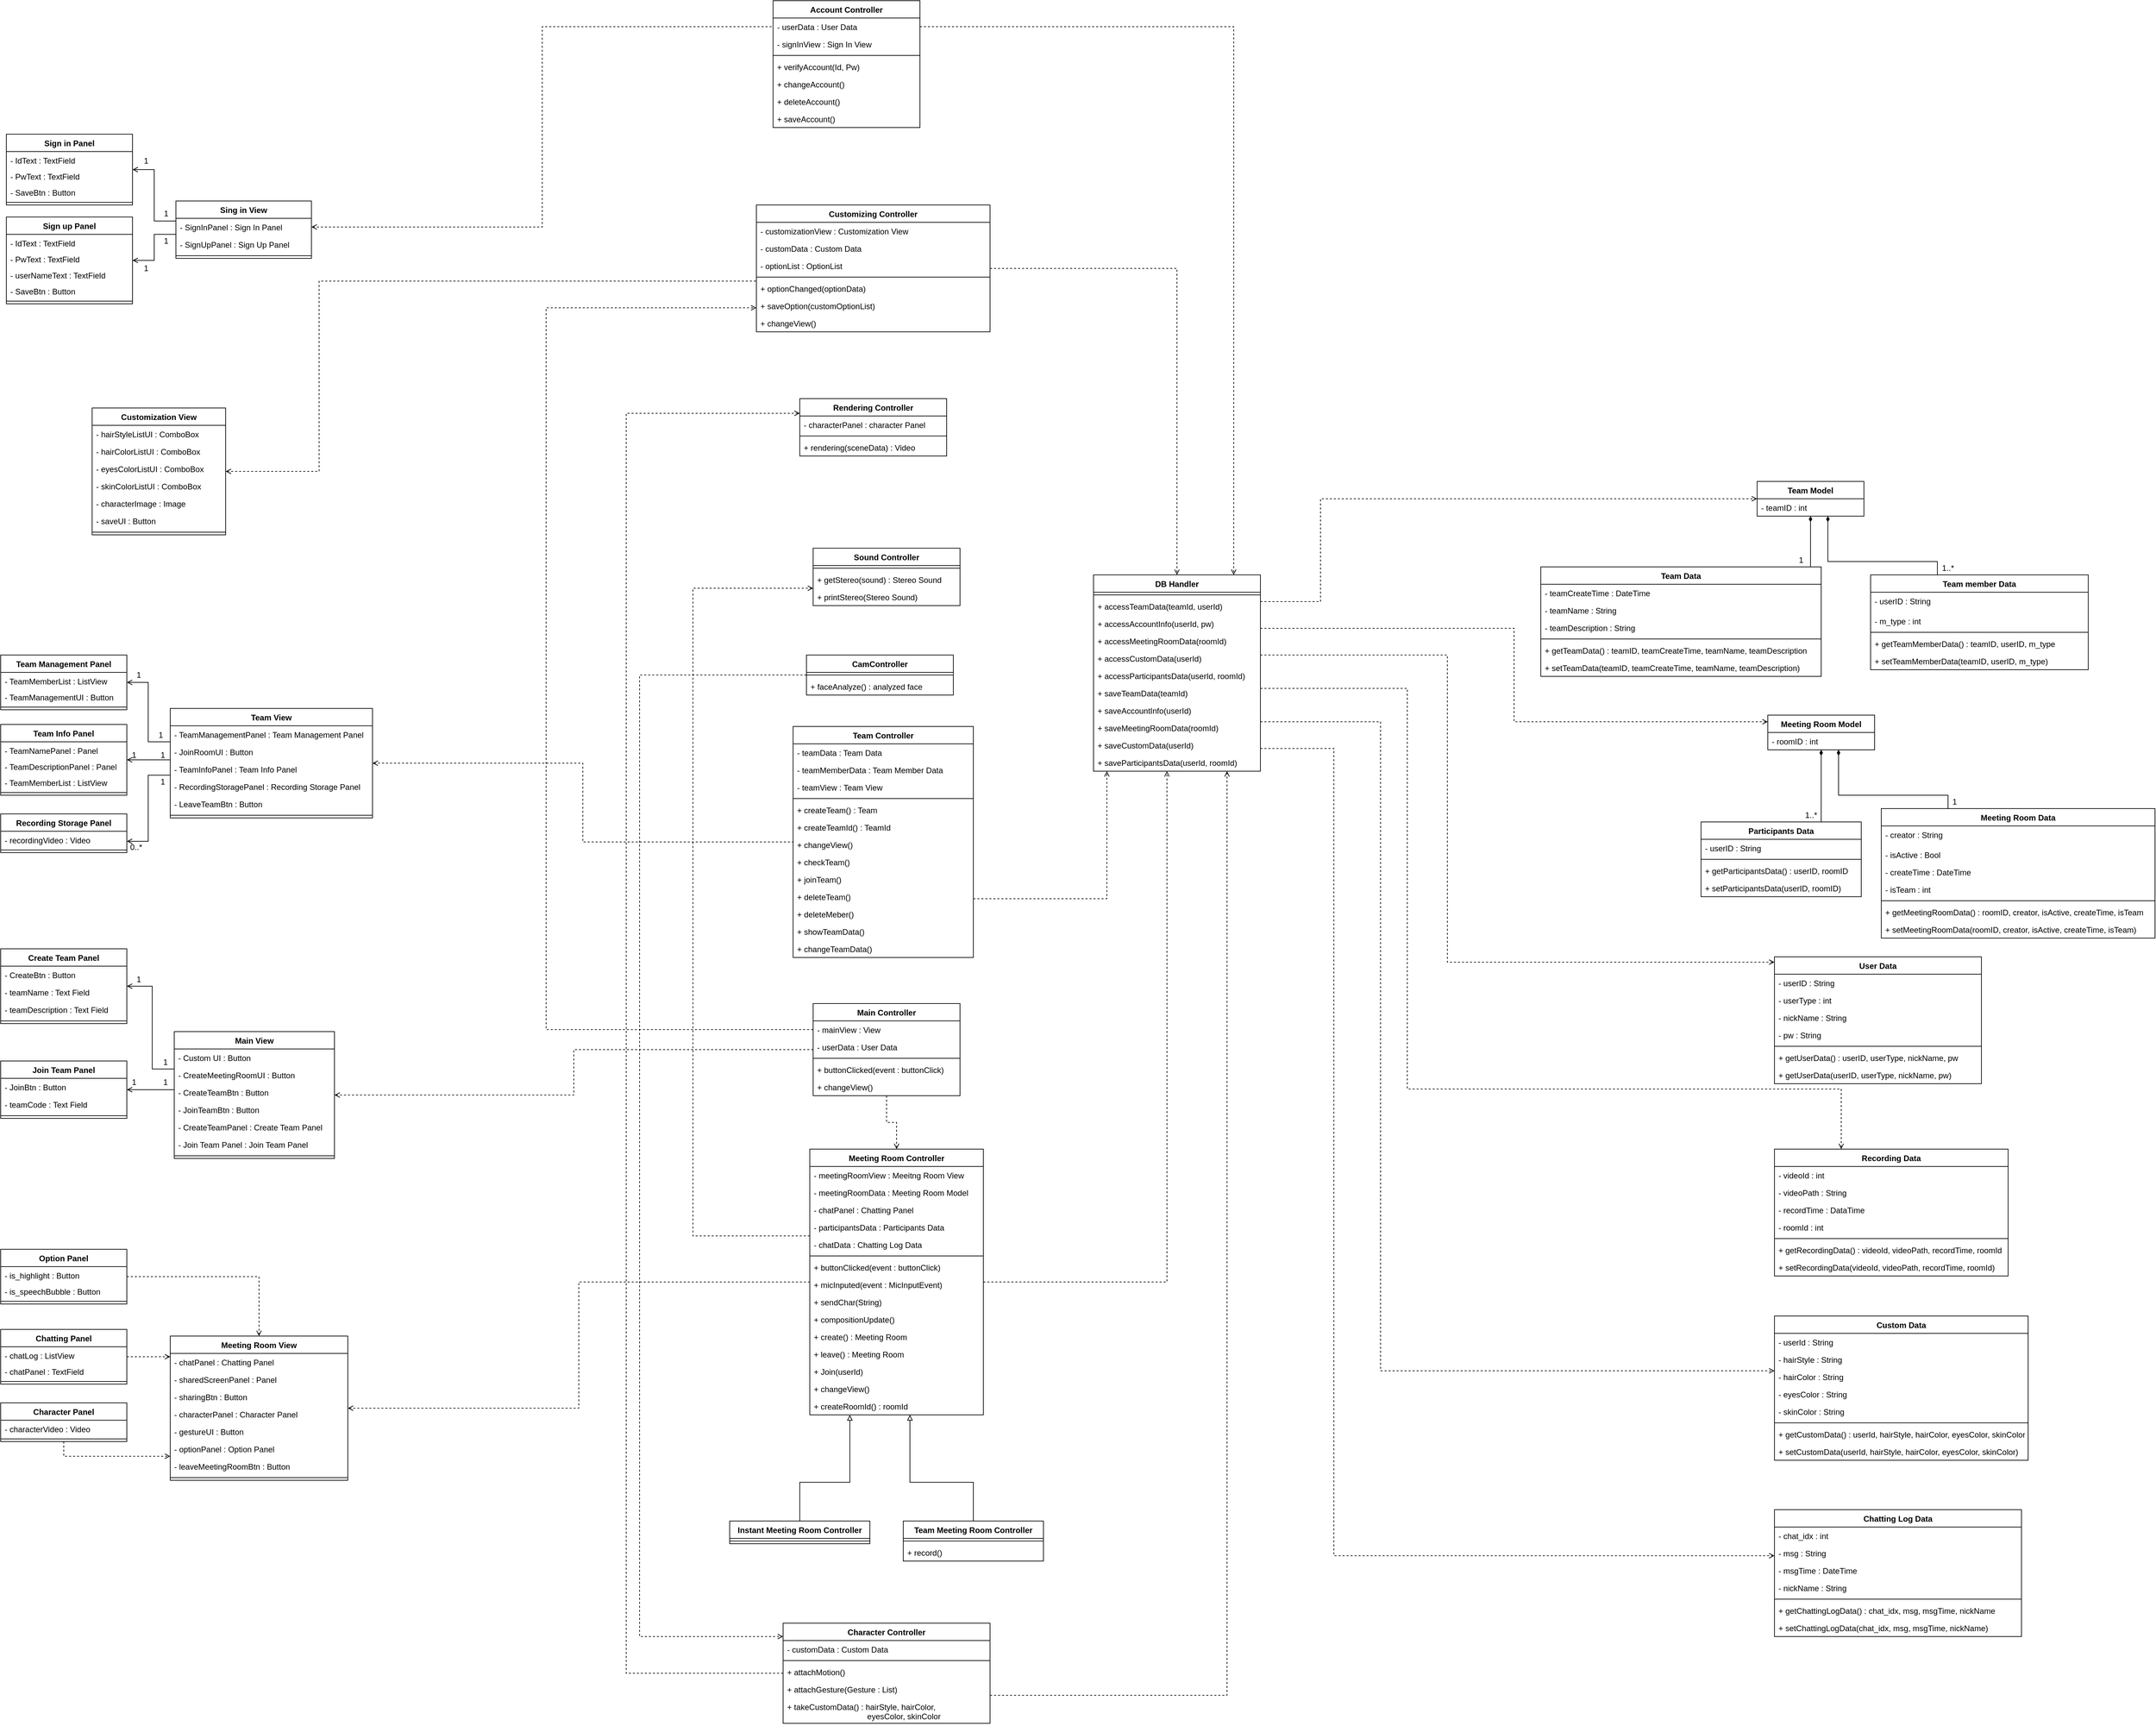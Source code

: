 <mxfile version="14.7.6" type="github">
  <diagram id="qNtHvHr-Q_ltwnV1EGBj" name="Page-1">
    <mxGraphModel dx="1909" dy="1817" grid="1" gridSize="10" guides="1" tooltips="1" connect="1" arrows="1" fold="1" page="1" pageScale="1" pageWidth="827" pageHeight="1169" math="0" shadow="0">
      <root>
        <mxCell id="0" />
        <mxCell id="1" parent="0" />
        <mxCell id="lHE6Wv-7FE4Djr_MWDjM-33" style="edgeStyle=orthogonalEdgeStyle;rounded=0;orthogonalLoop=1;jettySize=auto;html=1;dashed=1;endArrow=open;endFill=0;" edge="1" parent="1" source="Hz_aNHwt8BgAc0QITuWz-24" target="Hz_aNHwt8BgAc0QITuWz-55">
          <mxGeometry relative="1" as="geometry">
            <Array as="points">
              <mxPoint x="830" y="485" />
            </Array>
          </mxGeometry>
        </mxCell>
        <mxCell id="Hz_aNHwt8BgAc0QITuWz-24" value="Team Controller" style="swimlane;fontStyle=1;align=center;verticalAlign=top;childLayout=stackLayout;horizontal=1;startSize=26;horizontalStack=0;resizeParent=1;resizeParentMax=0;resizeLast=0;collapsible=1;marginBottom=0;" parent="1" vertex="1">
          <mxGeometry x="360" y="227" width="270" height="346" as="geometry" />
        </mxCell>
        <mxCell id="Hz_aNHwt8BgAc0QITuWz-25" value="- teamData : Team Data" style="text;strokeColor=none;fillColor=none;align=left;verticalAlign=top;spacingLeft=4;spacingRight=4;overflow=hidden;rotatable=0;points=[[0,0.5],[1,0.5]];portConstraint=eastwest;" parent="Hz_aNHwt8BgAc0QITuWz-24" vertex="1">
          <mxGeometry y="26" width="270" height="26" as="geometry" />
        </mxCell>
        <mxCell id="Hz_aNHwt8BgAc0QITuWz-28" value="- teamMemberData : Team Member Data" style="text;strokeColor=none;fillColor=none;align=left;verticalAlign=top;spacingLeft=4;spacingRight=4;overflow=hidden;rotatable=0;points=[[0,0.5],[1,0.5]];portConstraint=eastwest;" parent="Hz_aNHwt8BgAc0QITuWz-24" vertex="1">
          <mxGeometry y="52" width="270" height="26" as="geometry" />
        </mxCell>
        <mxCell id="-hR4shmU22gH0cobKzlt-282" value="- teamView : Team View" style="text;strokeColor=none;fillColor=none;align=left;verticalAlign=top;spacingLeft=4;spacingRight=4;overflow=hidden;rotatable=0;points=[[0,0.5],[1,0.5]];portConstraint=eastwest;" parent="Hz_aNHwt8BgAc0QITuWz-24" vertex="1">
          <mxGeometry y="78" width="270" height="26" as="geometry" />
        </mxCell>
        <mxCell id="Hz_aNHwt8BgAc0QITuWz-26" value="" style="line;strokeWidth=1;fillColor=none;align=left;verticalAlign=middle;spacingTop=-1;spacingLeft=3;spacingRight=3;rotatable=0;labelPosition=right;points=[];portConstraint=eastwest;" parent="Hz_aNHwt8BgAc0QITuWz-24" vertex="1">
          <mxGeometry y="104" width="270" height="8" as="geometry" />
        </mxCell>
        <mxCell id="Hz_aNHwt8BgAc0QITuWz-27" value="+ createTeam() : Team" style="text;strokeColor=none;fillColor=none;align=left;verticalAlign=top;spacingLeft=4;spacingRight=4;overflow=hidden;rotatable=0;points=[[0,0.5],[1,0.5]];portConstraint=eastwest;" parent="Hz_aNHwt8BgAc0QITuWz-24" vertex="1">
          <mxGeometry y="112" width="270" height="26" as="geometry" />
        </mxCell>
        <mxCell id="Hz_aNHwt8BgAc0QITuWz-50" value="+ createTeamId() : TeamId" style="text;strokeColor=none;fillColor=none;align=left;verticalAlign=top;spacingLeft=4;spacingRight=4;overflow=hidden;rotatable=0;points=[[0,0.5],[1,0.5]];portConstraint=eastwest;" parent="Hz_aNHwt8BgAc0QITuWz-24" vertex="1">
          <mxGeometry y="138" width="270" height="26" as="geometry" />
        </mxCell>
        <mxCell id="Hz_aNHwt8BgAc0QITuWz-51" value="+ changeView()" style="text;strokeColor=none;fillColor=none;align=left;verticalAlign=top;spacingLeft=4;spacingRight=4;overflow=hidden;rotatable=0;points=[[0,0.5],[1,0.5]];portConstraint=eastwest;" parent="Hz_aNHwt8BgAc0QITuWz-24" vertex="1">
          <mxGeometry y="164" width="270" height="26" as="geometry" />
        </mxCell>
        <mxCell id="-hR4shmU22gH0cobKzlt-283" value="+ checkTeam()" style="text;strokeColor=none;fillColor=none;align=left;verticalAlign=top;spacingLeft=4;spacingRight=4;overflow=hidden;rotatable=0;points=[[0,0.5],[1,0.5]];portConstraint=eastwest;" parent="Hz_aNHwt8BgAc0QITuWz-24" vertex="1">
          <mxGeometry y="190" width="270" height="26" as="geometry" />
        </mxCell>
        <mxCell id="-hR4shmU22gH0cobKzlt-284" value="+ joinTeam()" style="text;strokeColor=none;fillColor=none;align=left;verticalAlign=top;spacingLeft=4;spacingRight=4;overflow=hidden;rotatable=0;points=[[0,0.5],[1,0.5]];portConstraint=eastwest;" parent="Hz_aNHwt8BgAc0QITuWz-24" vertex="1">
          <mxGeometry y="216" width="270" height="26" as="geometry" />
        </mxCell>
        <mxCell id="-hR4shmU22gH0cobKzlt-285" value="+ deleteTeam()" style="text;strokeColor=none;fillColor=none;align=left;verticalAlign=top;spacingLeft=4;spacingRight=4;overflow=hidden;rotatable=0;points=[[0,0.5],[1,0.5]];portConstraint=eastwest;" parent="Hz_aNHwt8BgAc0QITuWz-24" vertex="1">
          <mxGeometry y="242" width="270" height="26" as="geometry" />
        </mxCell>
        <mxCell id="-hR4shmU22gH0cobKzlt-286" value="+ deleteMeber()" style="text;strokeColor=none;fillColor=none;align=left;verticalAlign=top;spacingLeft=4;spacingRight=4;overflow=hidden;rotatable=0;points=[[0,0.5],[1,0.5]];portConstraint=eastwest;" parent="Hz_aNHwt8BgAc0QITuWz-24" vertex="1">
          <mxGeometry y="268" width="270" height="26" as="geometry" />
        </mxCell>
        <mxCell id="-hR4shmU22gH0cobKzlt-287" value="+ showTeamData()" style="text;strokeColor=none;fillColor=none;align=left;verticalAlign=top;spacingLeft=4;spacingRight=4;overflow=hidden;rotatable=0;points=[[0,0.5],[1,0.5]];portConstraint=eastwest;" parent="Hz_aNHwt8BgAc0QITuWz-24" vertex="1">
          <mxGeometry y="294" width="270" height="26" as="geometry" />
        </mxCell>
        <mxCell id="-hR4shmU22gH0cobKzlt-288" value="+ changeTeamData()" style="text;strokeColor=none;fillColor=none;align=left;verticalAlign=top;spacingLeft=4;spacingRight=4;overflow=hidden;rotatable=0;points=[[0,0.5],[1,0.5]];portConstraint=eastwest;" parent="Hz_aNHwt8BgAc0QITuWz-24" vertex="1">
          <mxGeometry y="320" width="270" height="26" as="geometry" />
        </mxCell>
        <mxCell id="lHE6Wv-7FE4Djr_MWDjM-88" style="edgeStyle=orthogonalEdgeStyle;rounded=0;orthogonalLoop=1;jettySize=auto;html=1;endArrow=open;endFill=0;dashed=1;" edge="1" parent="1" source="Hz_aNHwt8BgAc0QITuWz-30" target="-hR4shmU22gH0cobKzlt-156">
          <mxGeometry relative="1" as="geometry" />
        </mxCell>
        <mxCell id="Hz_aNHwt8BgAc0QITuWz-30" value="Main Controller" style="swimlane;fontStyle=1;align=center;verticalAlign=top;childLayout=stackLayout;horizontal=1;startSize=26;horizontalStack=0;resizeParent=1;resizeParentMax=0;resizeLast=0;collapsible=1;marginBottom=0;" parent="1" vertex="1">
          <mxGeometry x="390" y="642" width="220" height="138" as="geometry" />
        </mxCell>
        <mxCell id="Hz_aNHwt8BgAc0QITuWz-31" value="- mainView : View" style="text;strokeColor=none;fillColor=none;align=left;verticalAlign=top;spacingLeft=4;spacingRight=4;overflow=hidden;rotatable=0;points=[[0,0.5],[1,0.5]];portConstraint=eastwest;" parent="Hz_aNHwt8BgAc0QITuWz-30" vertex="1">
          <mxGeometry y="26" width="220" height="26" as="geometry" />
        </mxCell>
        <mxCell id="Hz_aNHwt8BgAc0QITuWz-32" value="- userData : User Data" style="text;strokeColor=none;fillColor=none;align=left;verticalAlign=top;spacingLeft=4;spacingRight=4;overflow=hidden;rotatable=0;points=[[0,0.5],[1,0.5]];portConstraint=eastwest;" parent="Hz_aNHwt8BgAc0QITuWz-30" vertex="1">
          <mxGeometry y="52" width="220" height="26" as="geometry" />
        </mxCell>
        <mxCell id="Hz_aNHwt8BgAc0QITuWz-33" value="" style="line;strokeWidth=1;fillColor=none;align=left;verticalAlign=middle;spacingTop=-1;spacingLeft=3;spacingRight=3;rotatable=0;labelPosition=right;points=[];portConstraint=eastwest;" parent="Hz_aNHwt8BgAc0QITuWz-30" vertex="1">
          <mxGeometry y="78" width="220" height="8" as="geometry" />
        </mxCell>
        <mxCell id="Hz_aNHwt8BgAc0QITuWz-34" value="+ buttonClicked(event : buttonClick)" style="text;strokeColor=none;fillColor=none;align=left;verticalAlign=top;spacingLeft=4;spacingRight=4;overflow=hidden;rotatable=0;points=[[0,0.5],[1,0.5]];portConstraint=eastwest;" parent="Hz_aNHwt8BgAc0QITuWz-30" vertex="1">
          <mxGeometry y="86" width="220" height="26" as="geometry" />
        </mxCell>
        <mxCell id="-hR4shmU22gH0cobKzlt-289" value="+ changeView()" style="text;strokeColor=none;fillColor=none;align=left;verticalAlign=top;spacingLeft=4;spacingRight=4;overflow=hidden;rotatable=0;points=[[0,0.5],[1,0.5]];portConstraint=eastwest;" parent="Hz_aNHwt8BgAc0QITuWz-30" vertex="1">
          <mxGeometry y="112" width="220" height="26" as="geometry" />
        </mxCell>
        <mxCell id="lHE6Wv-7FE4Djr_MWDjM-47" style="edgeStyle=orthogonalEdgeStyle;rounded=0;orthogonalLoop=1;jettySize=auto;html=1;dashed=1;endArrow=none;endFill=0;startArrow=open;startFill=0;" edge="1" parent="1" source="Hz_aNHwt8BgAc0QITuWz-35" target="Hz_aNHwt8BgAc0QITuWz-30">
          <mxGeometry relative="1" as="geometry" />
        </mxCell>
        <mxCell id="lHE6Wv-7FE4Djr_MWDjM-80" style="edgeStyle=orthogonalEdgeStyle;rounded=0;orthogonalLoop=1;jettySize=auto;html=1;endArrow=open;endFill=0;" edge="1" parent="1" source="Hz_aNHwt8BgAc0QITuWz-35" target="-hR4shmU22gH0cobKzlt-4">
          <mxGeometry relative="1" as="geometry">
            <Array as="points">
              <mxPoint x="-600" y="740" />
              <mxPoint x="-600" y="616" />
            </Array>
          </mxGeometry>
        </mxCell>
        <mxCell id="lHE6Wv-7FE4Djr_MWDjM-81" style="edgeStyle=orthogonalEdgeStyle;rounded=0;orthogonalLoop=1;jettySize=auto;html=1;endArrow=open;endFill=0;" edge="1" parent="1" source="Hz_aNHwt8BgAc0QITuWz-35" target="-hR4shmU22gH0cobKzlt-33">
          <mxGeometry relative="1" as="geometry">
            <Array as="points">
              <mxPoint x="-580" y="771" />
              <mxPoint x="-580" y="771" />
            </Array>
          </mxGeometry>
        </mxCell>
        <mxCell id="Hz_aNHwt8BgAc0QITuWz-35" value="Main View" style="swimlane;fontStyle=1;align=center;verticalAlign=top;childLayout=stackLayout;horizontal=1;startSize=26;horizontalStack=0;resizeParent=1;resizeParentMax=0;resizeLast=0;collapsible=1;marginBottom=0;" parent="1" vertex="1">
          <mxGeometry x="-567" y="684" width="240" height="190" as="geometry" />
        </mxCell>
        <mxCell id="Hz_aNHwt8BgAc0QITuWz-39" value="- Custom UI : Button" style="text;strokeColor=none;fillColor=none;align=left;verticalAlign=top;spacingLeft=4;spacingRight=4;overflow=hidden;rotatable=0;points=[[0,0.5],[1,0.5]];portConstraint=eastwest;" parent="Hz_aNHwt8BgAc0QITuWz-35" vertex="1">
          <mxGeometry y="26" width="240" height="26" as="geometry" />
        </mxCell>
        <mxCell id="-hR4shmU22gH0cobKzlt-21" value="- CreateMeetingRoomUI : Button" style="text;strokeColor=none;fillColor=none;align=left;verticalAlign=top;spacingLeft=4;spacingRight=4;overflow=hidden;rotatable=0;points=[[0,0.5],[1,0.5]];portConstraint=eastwest;" parent="Hz_aNHwt8BgAc0QITuWz-35" vertex="1">
          <mxGeometry y="52" width="240" height="26" as="geometry" />
        </mxCell>
        <mxCell id="-hR4shmU22gH0cobKzlt-312" value="- CreateTeamBtn : Button" style="text;strokeColor=none;fillColor=none;align=left;verticalAlign=top;spacingLeft=4;spacingRight=4;overflow=hidden;rotatable=0;points=[[0,0.5],[1,0.5]];portConstraint=eastwest;" parent="Hz_aNHwt8BgAc0QITuWz-35" vertex="1">
          <mxGeometry y="78" width="240" height="26" as="geometry" />
        </mxCell>
        <mxCell id="-hR4shmU22gH0cobKzlt-328" value="- JoinTeamBtn : Button" style="text;strokeColor=none;fillColor=none;align=left;verticalAlign=top;spacingLeft=4;spacingRight=4;overflow=hidden;rotatable=0;points=[[0,0.5],[1,0.5]];portConstraint=eastwest;" parent="Hz_aNHwt8BgAc0QITuWz-35" vertex="1">
          <mxGeometry y="104" width="240" height="26" as="geometry" />
        </mxCell>
        <mxCell id="-hR4shmU22gH0cobKzlt-329" value="- CreateTeamPanel : Create Team Panel" style="text;strokeColor=none;fillColor=none;align=left;verticalAlign=top;spacingLeft=4;spacingRight=4;overflow=hidden;rotatable=0;points=[[0,0.5],[1,0.5]];portConstraint=eastwest;" parent="Hz_aNHwt8BgAc0QITuWz-35" vertex="1">
          <mxGeometry y="130" width="240" height="26" as="geometry" />
        </mxCell>
        <mxCell id="-hR4shmU22gH0cobKzlt-330" value="- Join Team Panel : Join Team Panel" style="text;strokeColor=none;fillColor=none;align=left;verticalAlign=top;spacingLeft=4;spacingRight=4;overflow=hidden;rotatable=0;points=[[0,0.5],[1,0.5]];portConstraint=eastwest;" parent="Hz_aNHwt8BgAc0QITuWz-35" vertex="1">
          <mxGeometry y="156" width="240" height="26" as="geometry" />
        </mxCell>
        <mxCell id="Hz_aNHwt8BgAc0QITuWz-37" value="" style="line;strokeWidth=1;fillColor=none;align=left;verticalAlign=middle;spacingTop=-1;spacingLeft=3;spacingRight=3;rotatable=0;labelPosition=right;points=[];portConstraint=eastwest;" parent="Hz_aNHwt8BgAc0QITuWz-35" vertex="1">
          <mxGeometry y="182" width="240" height="8" as="geometry" />
        </mxCell>
        <mxCell id="lHE6Wv-7FE4Djr_MWDjM-59" style="edgeStyle=orthogonalEdgeStyle;rounded=0;orthogonalLoop=1;jettySize=auto;html=1;dashed=1;endArrow=open;endFill=0;" edge="1" parent="1" source="Hz_aNHwt8BgAc0QITuWz-55" target="-hR4shmU22gH0cobKzlt-209">
          <mxGeometry relative="1" as="geometry">
            <Array as="points">
              <mxPoint x="1150" y="40" />
              <mxPoint x="1150" y="-114" />
            </Array>
          </mxGeometry>
        </mxCell>
        <mxCell id="lHE6Wv-7FE4Djr_MWDjM-60" style="edgeStyle=orthogonalEdgeStyle;rounded=0;orthogonalLoop=1;jettySize=auto;html=1;dashed=1;endArrow=open;endFill=0;" edge="1" parent="1" source="Hz_aNHwt8BgAc0QITuWz-55" target="Hz_aNHwt8BgAc0QITuWz-60">
          <mxGeometry relative="1" as="geometry">
            <Array as="points">
              <mxPoint x="1440" y="80" />
              <mxPoint x="1440" y="220" />
            </Array>
          </mxGeometry>
        </mxCell>
        <mxCell id="lHE6Wv-7FE4Djr_MWDjM-61" style="edgeStyle=orthogonalEdgeStyle;rounded=0;orthogonalLoop=1;jettySize=auto;html=1;dashed=1;endArrow=open;endFill=0;" edge="1" parent="1" source="Hz_aNHwt8BgAc0QITuWz-55" target="-hR4shmU22gH0cobKzlt-224">
          <mxGeometry relative="1" as="geometry">
            <Array as="points">
              <mxPoint x="1340" y="120" />
              <mxPoint x="1340" y="580" />
            </Array>
          </mxGeometry>
        </mxCell>
        <mxCell id="lHE6Wv-7FE4Djr_MWDjM-62" style="edgeStyle=orthogonalEdgeStyle;rounded=0;orthogonalLoop=1;jettySize=auto;html=1;dashed=1;endArrow=open;endFill=0;" edge="1" parent="1" source="Hz_aNHwt8BgAc0QITuWz-55" target="-hR4shmU22gH0cobKzlt-230">
          <mxGeometry relative="1" as="geometry">
            <Array as="points">
              <mxPoint x="1280" y="170" />
              <mxPoint x="1280" y="770" />
              <mxPoint x="1930" y="770" />
            </Array>
          </mxGeometry>
        </mxCell>
        <mxCell id="lHE6Wv-7FE4Djr_MWDjM-63" style="edgeStyle=orthogonalEdgeStyle;rounded=0;orthogonalLoop=1;jettySize=auto;html=1;dashed=1;endArrow=open;endFill=0;" edge="1" parent="1" source="Hz_aNHwt8BgAc0QITuWz-55" target="-hR4shmU22gH0cobKzlt-227">
          <mxGeometry relative="1" as="geometry">
            <Array as="points">
              <mxPoint x="1240" y="220" />
              <mxPoint x="1240" y="1192" />
            </Array>
          </mxGeometry>
        </mxCell>
        <mxCell id="lHE6Wv-7FE4Djr_MWDjM-64" style="edgeStyle=orthogonalEdgeStyle;rounded=0;orthogonalLoop=1;jettySize=auto;html=1;dashed=1;endArrow=open;endFill=0;" edge="1" parent="1" source="Hz_aNHwt8BgAc0QITuWz-55" target="-hR4shmU22gH0cobKzlt-221">
          <mxGeometry relative="1" as="geometry">
            <Array as="points">
              <mxPoint x="1170" y="260" />
              <mxPoint x="1170" y="1469" />
            </Array>
          </mxGeometry>
        </mxCell>
        <mxCell id="Hz_aNHwt8BgAc0QITuWz-55" value="DB Handler" style="swimlane;fontStyle=1;align=center;verticalAlign=top;childLayout=stackLayout;horizontal=1;startSize=26;horizontalStack=0;resizeParent=1;resizeParentMax=0;resizeLast=0;collapsible=1;marginBottom=0;" parent="1" vertex="1">
          <mxGeometry x="810" width="250" height="294" as="geometry" />
        </mxCell>
        <mxCell id="Hz_aNHwt8BgAc0QITuWz-57" value="" style="line;strokeWidth=1;fillColor=none;align=left;verticalAlign=middle;spacingTop=-1;spacingLeft=3;spacingRight=3;rotatable=0;labelPosition=right;points=[];portConstraint=eastwest;" parent="Hz_aNHwt8BgAc0QITuWz-55" vertex="1">
          <mxGeometry y="26" width="250" height="8" as="geometry" />
        </mxCell>
        <mxCell id="Hz_aNHwt8BgAc0QITuWz-58" value="+ accessTeamData(teamId, userId)" style="text;strokeColor=none;fillColor=none;align=left;verticalAlign=top;spacingLeft=4;spacingRight=4;overflow=hidden;rotatable=0;points=[[0,0.5],[1,0.5]];portConstraint=eastwest;" parent="Hz_aNHwt8BgAc0QITuWz-55" vertex="1">
          <mxGeometry y="34" width="250" height="26" as="geometry" />
        </mxCell>
        <mxCell id="-hR4shmU22gH0cobKzlt-300" value="+ accessAccountInfo(userId, pw)" style="text;strokeColor=none;fillColor=none;align=left;verticalAlign=top;spacingLeft=4;spacingRight=4;overflow=hidden;rotatable=0;points=[[0,0.5],[1,0.5]];portConstraint=eastwest;" parent="Hz_aNHwt8BgAc0QITuWz-55" vertex="1">
          <mxGeometry y="60" width="250" height="26" as="geometry" />
        </mxCell>
        <mxCell id="-hR4shmU22gH0cobKzlt-301" value="+ accessMeetingRoomData(roomId)" style="text;strokeColor=none;fillColor=none;align=left;verticalAlign=top;spacingLeft=4;spacingRight=4;overflow=hidden;rotatable=0;points=[[0,0.5],[1,0.5]];portConstraint=eastwest;" parent="Hz_aNHwt8BgAc0QITuWz-55" vertex="1">
          <mxGeometry y="86" width="250" height="26" as="geometry" />
        </mxCell>
        <mxCell id="-hR4shmU22gH0cobKzlt-302" value="+ accessCustomData(userId)" style="text;strokeColor=none;fillColor=none;align=left;verticalAlign=top;spacingLeft=4;spacingRight=4;overflow=hidden;rotatable=0;points=[[0,0.5],[1,0.5]];portConstraint=eastwest;" parent="Hz_aNHwt8BgAc0QITuWz-55" vertex="1">
          <mxGeometry y="112" width="250" height="26" as="geometry" />
        </mxCell>
        <mxCell id="-hR4shmU22gH0cobKzlt-303" value="+ accessParticipantsData(userId, roomId)" style="text;strokeColor=none;fillColor=none;align=left;verticalAlign=top;spacingLeft=4;spacingRight=4;overflow=hidden;rotatable=0;points=[[0,0.5],[1,0.5]];portConstraint=eastwest;" parent="Hz_aNHwt8BgAc0QITuWz-55" vertex="1">
          <mxGeometry y="138" width="250" height="26" as="geometry" />
        </mxCell>
        <mxCell id="-hR4shmU22gH0cobKzlt-304" value="+ saveTeamData(teamId)" style="text;strokeColor=none;fillColor=none;align=left;verticalAlign=top;spacingLeft=4;spacingRight=4;overflow=hidden;rotatable=0;points=[[0,0.5],[1,0.5]];portConstraint=eastwest;" parent="Hz_aNHwt8BgAc0QITuWz-55" vertex="1">
          <mxGeometry y="164" width="250" height="26" as="geometry" />
        </mxCell>
        <mxCell id="-hR4shmU22gH0cobKzlt-305" value="+ saveAccountInfo(userId)" style="text;strokeColor=none;fillColor=none;align=left;verticalAlign=top;spacingLeft=4;spacingRight=4;overflow=hidden;rotatable=0;points=[[0,0.5],[1,0.5]];portConstraint=eastwest;" parent="Hz_aNHwt8BgAc0QITuWz-55" vertex="1">
          <mxGeometry y="190" width="250" height="26" as="geometry" />
        </mxCell>
        <mxCell id="-hR4shmU22gH0cobKzlt-306" value="+ saveMeetingRoomData(roomId)" style="text;strokeColor=none;fillColor=none;align=left;verticalAlign=top;spacingLeft=4;spacingRight=4;overflow=hidden;rotatable=0;points=[[0,0.5],[1,0.5]];portConstraint=eastwest;" parent="Hz_aNHwt8BgAc0QITuWz-55" vertex="1">
          <mxGeometry y="216" width="250" height="26" as="geometry" />
        </mxCell>
        <mxCell id="-hR4shmU22gH0cobKzlt-307" value="+ saveCustomData(userId)" style="text;strokeColor=none;fillColor=none;align=left;verticalAlign=top;spacingLeft=4;spacingRight=4;overflow=hidden;rotatable=0;points=[[0,0.5],[1,0.5]];portConstraint=eastwest;" parent="Hz_aNHwt8BgAc0QITuWz-55" vertex="1">
          <mxGeometry y="242" width="250" height="26" as="geometry" />
        </mxCell>
        <mxCell id="-hR4shmU22gH0cobKzlt-308" value="+ saveParticipantsData(userId, roomId)" style="text;strokeColor=none;fillColor=none;align=left;verticalAlign=top;spacingLeft=4;spacingRight=4;overflow=hidden;rotatable=0;points=[[0,0.5],[1,0.5]];portConstraint=eastwest;" parent="Hz_aNHwt8BgAc0QITuWz-55" vertex="1">
          <mxGeometry y="268" width="250" height="26" as="geometry" />
        </mxCell>
        <mxCell id="Hz_aNHwt8BgAc0QITuWz-60" value="Meeting Room Model" style="swimlane;fontStyle=1;align=center;verticalAlign=top;childLayout=stackLayout;horizontal=1;startSize=26;horizontalStack=0;resizeParent=1;resizeParentMax=0;resizeLast=0;collapsible=1;marginBottom=0;" parent="1" vertex="1">
          <mxGeometry x="1820" y="210" width="160" height="52" as="geometry" />
        </mxCell>
        <mxCell id="MDP1rMCHdJ5td23b5jNx-1" value="- roomID : int" style="text;strokeColor=none;fillColor=none;align=left;verticalAlign=top;spacingLeft=4;spacingRight=4;overflow=hidden;rotatable=0;points=[[0,0.5],[1,0.5]];portConstraint=eastwest;" parent="Hz_aNHwt8BgAc0QITuWz-60" vertex="1">
          <mxGeometry y="26" width="160" height="26" as="geometry" />
        </mxCell>
        <mxCell id="MDP1rMCHdJ5td23b5jNx-18" style="edgeStyle=orthogonalEdgeStyle;rounded=0;orthogonalLoop=1;jettySize=auto;html=1;entryX=0.5;entryY=1;entryDx=0;entryDy=0;endArrow=diamondThin;endFill=1;startSize=6;endSize=6;strokeWidth=1;" parent="1" source="MDP1rMCHdJ5td23b5jNx-5" target="Hz_aNHwt8BgAc0QITuWz-60" edge="1">
          <mxGeometry relative="1" as="geometry">
            <Array as="points">
              <mxPoint x="1900" y="298" />
              <mxPoint x="1900" y="298" />
            </Array>
          </mxGeometry>
        </mxCell>
        <mxCell id="MDP1rMCHdJ5td23b5jNx-5" value="Participants Data" style="swimlane;fontStyle=1;align=center;verticalAlign=top;childLayout=stackLayout;horizontal=1;startSize=26;horizontalStack=0;resizeParent=1;resizeParentMax=0;resizeLast=0;collapsible=1;marginBottom=0;" parent="1" vertex="1">
          <mxGeometry x="1720" y="370" width="240" height="112" as="geometry" />
        </mxCell>
        <mxCell id="MDP1rMCHdJ5td23b5jNx-6" value="- userID : String" style="text;strokeColor=none;fillColor=none;align=left;verticalAlign=top;spacingLeft=4;spacingRight=4;overflow=hidden;rotatable=0;points=[[0,0.5],[1,0.5]];portConstraint=eastwest;" parent="MDP1rMCHdJ5td23b5jNx-5" vertex="1">
          <mxGeometry y="26" width="240" height="26" as="geometry" />
        </mxCell>
        <mxCell id="MDP1rMCHdJ5td23b5jNx-10" value="" style="line;strokeWidth=1;fillColor=none;align=left;verticalAlign=middle;spacingTop=-1;spacingLeft=3;spacingRight=3;rotatable=0;labelPosition=right;points=[];portConstraint=eastwest;" parent="MDP1rMCHdJ5td23b5jNx-5" vertex="1">
          <mxGeometry y="52" width="240" height="8" as="geometry" />
        </mxCell>
        <mxCell id="lHE6Wv-7FE4Djr_MWDjM-99" value="+ getParticipantsData() : userID, roomID" style="text;strokeColor=none;fillColor=none;align=left;verticalAlign=top;spacingLeft=4;spacingRight=4;overflow=hidden;rotatable=0;points=[[0,0.5],[1,0.5]];portConstraint=eastwest;" vertex="1" parent="MDP1rMCHdJ5td23b5jNx-5">
          <mxGeometry y="60" width="240" height="26" as="geometry" />
        </mxCell>
        <mxCell id="lHE6Wv-7FE4Djr_MWDjM-100" value="+ setParticipantsData(userID, roomID)" style="text;strokeColor=none;fillColor=none;align=left;verticalAlign=top;spacingLeft=4;spacingRight=4;overflow=hidden;rotatable=0;points=[[0,0.5],[1,0.5]];portConstraint=eastwest;" vertex="1" parent="MDP1rMCHdJ5td23b5jNx-5">
          <mxGeometry y="86" width="240" height="26" as="geometry" />
        </mxCell>
        <mxCell id="MDP1rMCHdJ5td23b5jNx-22" style="edgeStyle=orthogonalEdgeStyle;rounded=0;orthogonalLoop=1;jettySize=auto;html=1;endArrow=diamondThin;endFill=1;startSize=6;endSize=6;strokeWidth=1;" parent="1" source="MDP1rMCHdJ5td23b5jNx-19" target="Hz_aNHwt8BgAc0QITuWz-60" edge="1">
          <mxGeometry relative="1" as="geometry">
            <Array as="points">
              <mxPoint x="2090" y="330" />
              <mxPoint x="1926" y="330" />
            </Array>
          </mxGeometry>
        </mxCell>
        <mxCell id="MDP1rMCHdJ5td23b5jNx-19" value="Meeting Room Data" style="swimlane;fontStyle=1;align=center;verticalAlign=top;childLayout=stackLayout;horizontal=1;startSize=26;horizontalStack=0;resizeParent=1;resizeParentMax=0;resizeLast=0;collapsible=1;marginBottom=0;" parent="1" vertex="1">
          <mxGeometry x="1990" y="350" width="410" height="194" as="geometry" />
        </mxCell>
        <mxCell id="MDP1rMCHdJ5td23b5jNx-4" value="- creator : String" style="text;strokeColor=none;fillColor=none;align=left;verticalAlign=top;spacingLeft=4;spacingRight=4;overflow=hidden;rotatable=0;points=[[0,0.5],[1,0.5]];portConstraint=eastwest;" parent="MDP1rMCHdJ5td23b5jNx-19" vertex="1">
          <mxGeometry y="26" width="410" height="30" as="geometry" />
        </mxCell>
        <mxCell id="MDP1rMCHdJ5td23b5jNx-2" value="- isActive : Bool" style="text;strokeColor=none;fillColor=none;align=left;verticalAlign=top;spacingLeft=4;spacingRight=4;overflow=hidden;rotatable=0;points=[[0,0.5],[1,0.5]];portConstraint=eastwest;" parent="MDP1rMCHdJ5td23b5jNx-19" vertex="1">
          <mxGeometry y="56" width="410" height="26" as="geometry" />
        </mxCell>
        <mxCell id="Hz_aNHwt8BgAc0QITuWz-61" value="- createTime : DateTime" style="text;strokeColor=none;fillColor=none;align=left;verticalAlign=top;spacingLeft=4;spacingRight=4;overflow=hidden;rotatable=0;points=[[0,0.5],[1,0.5]];portConstraint=eastwest;" parent="MDP1rMCHdJ5td23b5jNx-19" vertex="1">
          <mxGeometry y="82" width="410" height="26" as="geometry" />
        </mxCell>
        <mxCell id="lHE6Wv-7FE4Djr_MWDjM-87" value="- isTeam : int" style="text;strokeColor=none;fillColor=none;align=left;verticalAlign=top;spacingLeft=4;spacingRight=4;overflow=hidden;rotatable=0;points=[[0,0.5],[1,0.5]];portConstraint=eastwest;" vertex="1" parent="MDP1rMCHdJ5td23b5jNx-19">
          <mxGeometry y="108" width="410" height="26" as="geometry" />
        </mxCell>
        <mxCell id="Hz_aNHwt8BgAc0QITuWz-62" value="" style="line;strokeWidth=1;fillColor=none;align=left;verticalAlign=middle;spacingTop=-1;spacingLeft=3;spacingRight=3;rotatable=0;labelPosition=right;points=[];portConstraint=eastwest;" parent="MDP1rMCHdJ5td23b5jNx-19" vertex="1">
          <mxGeometry y="134" width="410" height="8" as="geometry" />
        </mxCell>
        <mxCell id="lHE6Wv-7FE4Djr_MWDjM-101" value="+ getMeetingRoomData() : roomID, creator, isActive, createTime, isTeam" style="text;strokeColor=none;fillColor=none;align=left;verticalAlign=top;spacingLeft=4;spacingRight=4;overflow=hidden;rotatable=0;points=[[0,0.5],[1,0.5]];portConstraint=eastwest;" vertex="1" parent="MDP1rMCHdJ5td23b5jNx-19">
          <mxGeometry y="142" width="410" height="26" as="geometry" />
        </mxCell>
        <mxCell id="lHE6Wv-7FE4Djr_MWDjM-102" value="+ setMeetingRoomData(roomID, creator, isActive, createTime, isTeam)" style="text;strokeColor=none;fillColor=none;align=left;verticalAlign=top;spacingLeft=4;spacingRight=4;overflow=hidden;rotatable=0;points=[[0,0.5],[1,0.5]];portConstraint=eastwest;" vertex="1" parent="MDP1rMCHdJ5td23b5jNx-19">
          <mxGeometry y="168" width="410" height="26" as="geometry" />
        </mxCell>
        <mxCell id="-hR4shmU22gH0cobKzlt-4" value="Create Team Panel" style="swimlane;fontStyle=1;align=center;verticalAlign=top;childLayout=stackLayout;horizontal=1;startSize=26;horizontalStack=0;resizeParent=1;resizeParentMax=0;resizeLast=0;collapsible=1;marginBottom=0;" parent="1" vertex="1">
          <mxGeometry x="-827" y="560" width="189" height="112" as="geometry" />
        </mxCell>
        <mxCell id="Hz_aNHwt8BgAc0QITuWz-36" value="- CreateBtn : Button" style="text;strokeColor=none;fillColor=none;align=left;verticalAlign=top;spacingLeft=4;spacingRight=4;overflow=hidden;rotatable=0;points=[[0,0.5],[1,0.5]];portConstraint=eastwest;" parent="-hR4shmU22gH0cobKzlt-4" vertex="1">
          <mxGeometry y="26" width="189" height="26" as="geometry" />
        </mxCell>
        <mxCell id="-hR4shmU22gH0cobKzlt-331" value="- teamName : Text Field" style="text;strokeColor=none;fillColor=none;align=left;verticalAlign=top;spacingLeft=4;spacingRight=4;overflow=hidden;rotatable=0;points=[[0,0.5],[1,0.5]];portConstraint=eastwest;" parent="-hR4shmU22gH0cobKzlt-4" vertex="1">
          <mxGeometry y="52" width="189" height="26" as="geometry" />
        </mxCell>
        <mxCell id="-hR4shmU22gH0cobKzlt-313" value="- teamDescription : Text Field" style="text;strokeColor=none;fillColor=none;align=left;verticalAlign=top;spacingLeft=4;spacingRight=4;overflow=hidden;rotatable=0;points=[[0,0.5],[1,0.5]];portConstraint=eastwest;" parent="-hR4shmU22gH0cobKzlt-4" vertex="1">
          <mxGeometry y="78" width="189" height="26" as="geometry" />
        </mxCell>
        <mxCell id="-hR4shmU22gH0cobKzlt-7" value="" style="line;strokeWidth=1;fillColor=none;align=left;verticalAlign=middle;spacingTop=-1;spacingLeft=3;spacingRight=3;rotatable=0;labelPosition=right;points=[];portConstraint=eastwest;" parent="-hR4shmU22gH0cobKzlt-4" vertex="1">
          <mxGeometry y="104" width="189" height="8" as="geometry" />
        </mxCell>
        <mxCell id="-hR4shmU22gH0cobKzlt-33" value="Join Team Panel" style="swimlane;fontStyle=1;align=center;verticalAlign=top;childLayout=stackLayout;horizontal=1;startSize=26;horizontalStack=0;resizeParent=1;resizeParentMax=0;resizeLast=0;collapsible=1;marginBottom=0;" parent="1" vertex="1">
          <mxGeometry x="-827" y="728" width="189" height="86" as="geometry" />
        </mxCell>
        <mxCell id="-hR4shmU22gH0cobKzlt-314" value="- JoinBtn : Button" style="text;strokeColor=none;fillColor=none;align=left;verticalAlign=top;spacingLeft=4;spacingRight=4;overflow=hidden;rotatable=0;points=[[0,0.5],[1,0.5]];portConstraint=eastwest;" parent="-hR4shmU22gH0cobKzlt-33" vertex="1">
          <mxGeometry y="26" width="189" height="26" as="geometry" />
        </mxCell>
        <mxCell id="-hR4shmU22gH0cobKzlt-332" value="- teamCode : Text Field" style="text;strokeColor=none;fillColor=none;align=left;verticalAlign=top;spacingLeft=4;spacingRight=4;overflow=hidden;rotatable=0;points=[[0,0.5],[1,0.5]];portConstraint=eastwest;" parent="-hR4shmU22gH0cobKzlt-33" vertex="1">
          <mxGeometry y="52" width="189" height="26" as="geometry" />
        </mxCell>
        <mxCell id="-hR4shmU22gH0cobKzlt-37" value="" style="line;strokeWidth=1;fillColor=none;align=left;verticalAlign=middle;spacingTop=-1;spacingLeft=3;spacingRight=3;rotatable=0;labelPosition=right;points=[];portConstraint=eastwest;" parent="-hR4shmU22gH0cobKzlt-33" vertex="1">
          <mxGeometry y="78" width="189" height="8" as="geometry" />
        </mxCell>
        <mxCell id="lHE6Wv-7FE4Djr_MWDjM-48" style="edgeStyle=orthogonalEdgeStyle;rounded=0;orthogonalLoop=1;jettySize=auto;html=1;dashed=1;endArrow=none;endFill=0;startArrow=open;startFill=0;" edge="1" parent="1" source="-hR4shmU22gH0cobKzlt-53" target="-hR4shmU22gH0cobKzlt-156">
          <mxGeometry relative="1" as="geometry" />
        </mxCell>
        <mxCell id="-hR4shmU22gH0cobKzlt-53" value="Meeting Room View" style="swimlane;fontStyle=1;align=center;verticalAlign=top;childLayout=stackLayout;horizontal=1;startSize=26;horizontalStack=0;resizeParent=1;resizeParentMax=0;resizeLast=0;collapsible=1;marginBottom=0;" parent="1" vertex="1">
          <mxGeometry x="-573" y="1140" width="266" height="216" as="geometry" />
        </mxCell>
        <mxCell id="-hR4shmU22gH0cobKzlt-54" value="- chatPanel : Chatting Panel" style="text;strokeColor=none;fillColor=none;align=left;verticalAlign=top;spacingLeft=4;spacingRight=4;overflow=hidden;rotatable=0;points=[[0,0.5],[1,0.5]];portConstraint=eastwest;" parent="-hR4shmU22gH0cobKzlt-53" vertex="1">
          <mxGeometry y="26" width="266" height="26" as="geometry" />
        </mxCell>
        <mxCell id="-hR4shmU22gH0cobKzlt-55" value="- sharedScreenPanel : Panel" style="text;strokeColor=none;fillColor=none;align=left;verticalAlign=top;spacingLeft=4;spacingRight=4;overflow=hidden;rotatable=0;points=[[0,0.5],[1,0.5]];portConstraint=eastwest;" parent="-hR4shmU22gH0cobKzlt-53" vertex="1">
          <mxGeometry y="52" width="266" height="26" as="geometry" />
        </mxCell>
        <mxCell id="-hR4shmU22gH0cobKzlt-322" value="- sharingBtn : Button" style="text;strokeColor=none;fillColor=none;align=left;verticalAlign=top;spacingLeft=4;spacingRight=4;overflow=hidden;rotatable=0;points=[[0,0.5],[1,0.5]];portConstraint=eastwest;" parent="-hR4shmU22gH0cobKzlt-53" vertex="1">
          <mxGeometry y="78" width="266" height="26" as="geometry" />
        </mxCell>
        <mxCell id="-hR4shmU22gH0cobKzlt-56" value="- characterPanel : Character Panel" style="text;strokeColor=none;fillColor=none;align=left;verticalAlign=top;spacingLeft=4;spacingRight=4;overflow=hidden;rotatable=0;points=[[0,0.5],[1,0.5]];portConstraint=eastwest;" parent="-hR4shmU22gH0cobKzlt-53" vertex="1">
          <mxGeometry y="104" width="266" height="26" as="geometry" />
        </mxCell>
        <mxCell id="-hR4shmU22gH0cobKzlt-318" value="- gestureUI : Button" style="text;strokeColor=none;fillColor=none;align=left;verticalAlign=top;spacingLeft=4;spacingRight=4;overflow=hidden;rotatable=0;points=[[0,0.5],[1,0.5]];portConstraint=eastwest;" parent="-hR4shmU22gH0cobKzlt-53" vertex="1">
          <mxGeometry y="130" width="266" height="26" as="geometry" />
        </mxCell>
        <mxCell id="-hR4shmU22gH0cobKzlt-319" value="- optionPanel : Option Panel" style="text;strokeColor=none;fillColor=none;align=left;verticalAlign=top;spacingLeft=4;spacingRight=4;overflow=hidden;rotatable=0;points=[[0,0.5],[1,0.5]];portConstraint=eastwest;" parent="-hR4shmU22gH0cobKzlt-53" vertex="1">
          <mxGeometry y="156" width="266" height="26" as="geometry" />
        </mxCell>
        <mxCell id="lHE6Wv-7FE4Djr_MWDjM-3" value="- leaveMeetingRoomBtn : Button" style="text;strokeColor=none;fillColor=none;align=left;verticalAlign=top;spacingLeft=4;spacingRight=4;overflow=hidden;rotatable=0;points=[[0,0.5],[1,0.5]];portConstraint=eastwest;" vertex="1" parent="-hR4shmU22gH0cobKzlt-53">
          <mxGeometry y="182" width="266" height="26" as="geometry" />
        </mxCell>
        <mxCell id="-hR4shmU22gH0cobKzlt-57" value="" style="line;strokeWidth=1;fillColor=none;align=left;verticalAlign=middle;spacingTop=-1;spacingLeft=3;spacingRight=3;rotatable=0;labelPosition=right;points=[];portConstraint=eastwest;" parent="-hR4shmU22gH0cobKzlt-53" vertex="1">
          <mxGeometry y="208" width="266" height="8" as="geometry" />
        </mxCell>
        <mxCell id="-hR4shmU22gH0cobKzlt-58" style="edgeStyle=orthogonalEdgeStyle;rounded=0;orthogonalLoop=1;jettySize=auto;html=1;dashed=1;endArrow=open;endFill=0;" parent="1" source="-hR4shmU22gH0cobKzlt-59" target="-hR4shmU22gH0cobKzlt-53" edge="1">
          <mxGeometry relative="1" as="geometry">
            <Array as="points">
              <mxPoint x="-597" y="1171" />
              <mxPoint x="-597" y="1171" />
            </Array>
          </mxGeometry>
        </mxCell>
        <mxCell id="-hR4shmU22gH0cobKzlt-59" value="Chatting Panel" style="swimlane;fontStyle=1;align=center;verticalAlign=top;childLayout=stackLayout;horizontal=1;startSize=26;horizontalStack=0;resizeParent=1;resizeParentMax=0;resizeLast=0;collapsible=1;marginBottom=0;" parent="1" vertex="1">
          <mxGeometry x="-827" y="1130" width="189" height="82" as="geometry" />
        </mxCell>
        <mxCell id="-hR4shmU22gH0cobKzlt-60" value="- chatLog : ListView" style="text;strokeColor=none;fillColor=none;align=left;verticalAlign=top;spacingLeft=4;spacingRight=4;overflow=hidden;rotatable=0;points=[[0,0.5],[1,0.5]];portConstraint=eastwest;" parent="-hR4shmU22gH0cobKzlt-59" vertex="1">
          <mxGeometry y="26" width="189" height="24" as="geometry" />
        </mxCell>
        <mxCell id="-hR4shmU22gH0cobKzlt-321" value="- chatPanel : TextField" style="text;strokeColor=none;fillColor=none;align=left;verticalAlign=top;spacingLeft=4;spacingRight=4;overflow=hidden;rotatable=0;points=[[0,0.5],[1,0.5]];portConstraint=eastwest;" parent="-hR4shmU22gH0cobKzlt-59" vertex="1">
          <mxGeometry y="50" width="189" height="24" as="geometry" />
        </mxCell>
        <mxCell id="-hR4shmU22gH0cobKzlt-63" value="" style="line;strokeWidth=1;fillColor=none;align=left;verticalAlign=middle;spacingTop=-1;spacingLeft=3;spacingRight=3;rotatable=0;labelPosition=right;points=[];portConstraint=eastwest;" parent="-hR4shmU22gH0cobKzlt-59" vertex="1">
          <mxGeometry y="74" width="189" height="8" as="geometry" />
        </mxCell>
        <mxCell id="-hR4shmU22gH0cobKzlt-70" style="edgeStyle=orthogonalEdgeStyle;rounded=0;orthogonalLoop=1;jettySize=auto;html=1;dashed=1;endArrow=open;endFill=0;" parent="1" source="-hR4shmU22gH0cobKzlt-71" target="-hR4shmU22gH0cobKzlt-53" edge="1">
          <mxGeometry relative="1" as="geometry">
            <Array as="points">
              <mxPoint x="-732" y="1320" />
            </Array>
          </mxGeometry>
        </mxCell>
        <mxCell id="-hR4shmU22gH0cobKzlt-71" value="Character Panel" style="swimlane;fontStyle=1;align=center;verticalAlign=top;childLayout=stackLayout;horizontal=1;startSize=26;horizontalStack=0;resizeParent=1;resizeParentMax=0;resizeLast=0;collapsible=1;marginBottom=0;" parent="1" vertex="1">
          <mxGeometry x="-827" y="1240" width="189" height="58" as="geometry" />
        </mxCell>
        <mxCell id="-hR4shmU22gH0cobKzlt-72" value="- characterVideo : Video" style="text;strokeColor=none;fillColor=none;align=left;verticalAlign=top;spacingLeft=4;spacingRight=4;overflow=hidden;rotatable=0;points=[[0,0.5],[1,0.5]];portConstraint=eastwest;" parent="-hR4shmU22gH0cobKzlt-71" vertex="1">
          <mxGeometry y="26" width="189" height="24" as="geometry" />
        </mxCell>
        <mxCell id="-hR4shmU22gH0cobKzlt-75" value="" style="line;strokeWidth=1;fillColor=none;align=left;verticalAlign=middle;spacingTop=-1;spacingLeft=3;spacingRight=3;rotatable=0;labelPosition=right;points=[];portConstraint=eastwest;" parent="-hR4shmU22gH0cobKzlt-71" vertex="1">
          <mxGeometry y="50" width="189" height="8" as="geometry" />
        </mxCell>
        <mxCell id="-hR4shmU22gH0cobKzlt-86" style="edgeStyle=orthogonalEdgeStyle;rounded=0;orthogonalLoop=1;jettySize=auto;html=1;dashed=1;endArrow=open;endFill=0;" parent="1" source="-hR4shmU22gH0cobKzlt-81" target="-hR4shmU22gH0cobKzlt-53" edge="1">
          <mxGeometry relative="1" as="geometry" />
        </mxCell>
        <mxCell id="-hR4shmU22gH0cobKzlt-81" value="Option Panel" style="swimlane;fontStyle=1;align=center;verticalAlign=top;childLayout=stackLayout;horizontal=1;startSize=26;horizontalStack=0;resizeParent=1;resizeParentMax=0;resizeLast=0;collapsible=1;marginBottom=0;" parent="1" vertex="1">
          <mxGeometry x="-827" y="1010" width="189" height="82" as="geometry" />
        </mxCell>
        <mxCell id="-hR4shmU22gH0cobKzlt-82" value="- is_highlight : Button" style="text;strokeColor=none;fillColor=none;align=left;verticalAlign=top;spacingLeft=4;spacingRight=4;overflow=hidden;rotatable=0;points=[[0,0.5],[1,0.5]];portConstraint=eastwest;" parent="-hR4shmU22gH0cobKzlt-81" vertex="1">
          <mxGeometry y="26" width="189" height="24" as="geometry" />
        </mxCell>
        <mxCell id="-hR4shmU22gH0cobKzlt-83" value="- is_speechBubble : Button" style="text;strokeColor=none;fillColor=none;align=left;verticalAlign=top;spacingLeft=4;spacingRight=4;overflow=hidden;rotatable=0;points=[[0,0.5],[1,0.5]];portConstraint=eastwest;" parent="-hR4shmU22gH0cobKzlt-81" vertex="1">
          <mxGeometry y="50" width="189" height="24" as="geometry" />
        </mxCell>
        <mxCell id="-hR4shmU22gH0cobKzlt-85" value="" style="line;strokeWidth=1;fillColor=none;align=left;verticalAlign=middle;spacingTop=-1;spacingLeft=3;spacingRight=3;rotatable=0;labelPosition=right;points=[];portConstraint=eastwest;" parent="-hR4shmU22gH0cobKzlt-81" vertex="1">
          <mxGeometry y="74" width="189" height="8" as="geometry" />
        </mxCell>
        <mxCell id="lHE6Wv-7FE4Djr_MWDjM-46" style="edgeStyle=orthogonalEdgeStyle;rounded=0;orthogonalLoop=1;jettySize=auto;html=1;dashed=1;endArrow=none;endFill=0;startArrow=open;startFill=0;" edge="1" parent="1" source="-hR4shmU22gH0cobKzlt-88" target="Hz_aNHwt8BgAc0QITuWz-24">
          <mxGeometry relative="1" as="geometry" />
        </mxCell>
        <mxCell id="lHE6Wv-7FE4Djr_MWDjM-70" style="edgeStyle=orthogonalEdgeStyle;rounded=0;orthogonalLoop=1;jettySize=auto;html=1;endArrow=open;endFill=0;" edge="1" parent="1" source="-hR4shmU22gH0cobKzlt-88" target="-hR4shmU22gH0cobKzlt-94">
          <mxGeometry relative="1" as="geometry">
            <Array as="points">
              <mxPoint x="-606" y="250" />
              <mxPoint x="-606" y="161" />
            </Array>
          </mxGeometry>
        </mxCell>
        <mxCell id="lHE6Wv-7FE4Djr_MWDjM-71" style="edgeStyle=orthogonalEdgeStyle;rounded=0;orthogonalLoop=1;jettySize=auto;html=1;endArrow=open;endFill=0;" edge="1" parent="1" source="-hR4shmU22gH0cobKzlt-88" target="-hR4shmU22gH0cobKzlt-100">
          <mxGeometry relative="1" as="geometry">
            <Array as="points">
              <mxPoint x="-590" y="277" />
              <mxPoint x="-590" y="277" />
            </Array>
          </mxGeometry>
        </mxCell>
        <mxCell id="lHE6Wv-7FE4Djr_MWDjM-72" style="edgeStyle=orthogonalEdgeStyle;rounded=0;orthogonalLoop=1;jettySize=auto;html=1;endArrow=open;endFill=0;" edge="1" parent="1" source="-hR4shmU22gH0cobKzlt-88" target="-hR4shmU22gH0cobKzlt-111">
          <mxGeometry relative="1" as="geometry">
            <Array as="points">
              <mxPoint x="-606" y="300" />
              <mxPoint x="-606" y="399" />
            </Array>
          </mxGeometry>
        </mxCell>
        <mxCell id="-hR4shmU22gH0cobKzlt-88" value="Team View" style="swimlane;fontStyle=1;align=center;verticalAlign=top;childLayout=stackLayout;horizontal=1;startSize=26;horizontalStack=0;resizeParent=1;resizeParentMax=0;resizeLast=0;collapsible=1;marginBottom=0;" parent="1" vertex="1">
          <mxGeometry x="-573" y="200" width="303" height="164" as="geometry" />
        </mxCell>
        <mxCell id="-hR4shmU22gH0cobKzlt-89" value="- TeamManagementPanel : Team Management Panel" style="text;strokeColor=none;fillColor=none;align=left;verticalAlign=top;spacingLeft=4;spacingRight=4;overflow=hidden;rotatable=0;points=[[0,0.5],[1,0.5]];portConstraint=eastwest;" parent="-hR4shmU22gH0cobKzlt-88" vertex="1">
          <mxGeometry y="26" width="303" height="26" as="geometry" />
        </mxCell>
        <mxCell id="-hR4shmU22gH0cobKzlt-91" value="- JoinRoomUI : Button" style="text;strokeColor=none;fillColor=none;align=left;verticalAlign=top;spacingLeft=4;spacingRight=4;overflow=hidden;rotatable=0;points=[[0,0.5],[1,0.5]];portConstraint=eastwest;" parent="-hR4shmU22gH0cobKzlt-88" vertex="1">
          <mxGeometry y="52" width="303" height="26" as="geometry" />
        </mxCell>
        <mxCell id="-hR4shmU22gH0cobKzlt-90" value="- TeamInfoPanel : Team Info Panel" style="text;strokeColor=none;fillColor=none;align=left;verticalAlign=top;spacingLeft=4;spacingRight=4;overflow=hidden;rotatable=0;points=[[0,0.5],[1,0.5]];portConstraint=eastwest;" parent="-hR4shmU22gH0cobKzlt-88" vertex="1">
          <mxGeometry y="78" width="303" height="26" as="geometry" />
        </mxCell>
        <mxCell id="lHE6Wv-7FE4Djr_MWDjM-2" value="- RecordingStoragePanel : Recording Storage Panel" style="text;strokeColor=none;fillColor=none;align=left;verticalAlign=top;spacingLeft=4;spacingRight=4;overflow=hidden;rotatable=0;points=[[0,0.5],[1,0.5]];portConstraint=eastwest;" vertex="1" parent="-hR4shmU22gH0cobKzlt-88">
          <mxGeometry y="104" width="303" height="26" as="geometry" />
        </mxCell>
        <mxCell id="lHE6Wv-7FE4Djr_MWDjM-1" value="- LeaveTeamBtn : Button" style="text;strokeColor=none;fillColor=none;align=left;verticalAlign=top;spacingLeft=4;spacingRight=4;overflow=hidden;rotatable=0;points=[[0,0.5],[1,0.5]];portConstraint=eastwest;" vertex="1" parent="-hR4shmU22gH0cobKzlt-88">
          <mxGeometry y="130" width="303" height="26" as="geometry" />
        </mxCell>
        <mxCell id="-hR4shmU22gH0cobKzlt-92" value="" style="line;strokeWidth=1;fillColor=none;align=left;verticalAlign=middle;spacingTop=-1;spacingLeft=3;spacingRight=3;rotatable=0;labelPosition=right;points=[];portConstraint=eastwest;" parent="-hR4shmU22gH0cobKzlt-88" vertex="1">
          <mxGeometry y="156" width="303" height="8" as="geometry" />
        </mxCell>
        <mxCell id="-hR4shmU22gH0cobKzlt-94" value="Team Management Panel" style="swimlane;fontStyle=1;align=center;verticalAlign=top;childLayout=stackLayout;horizontal=1;startSize=26;horizontalStack=0;resizeParent=1;resizeParentMax=0;resizeLast=0;collapsible=1;marginBottom=0;" parent="1" vertex="1">
          <mxGeometry x="-827" y="120" width="189" height="82" as="geometry" />
        </mxCell>
        <mxCell id="-hR4shmU22gH0cobKzlt-95" value="- TeamMemberList : ListView" style="text;strokeColor=none;fillColor=none;align=left;verticalAlign=top;spacingLeft=4;spacingRight=4;overflow=hidden;rotatable=0;points=[[0,0.5],[1,0.5]];portConstraint=eastwest;" parent="-hR4shmU22gH0cobKzlt-94" vertex="1">
          <mxGeometry y="26" width="189" height="24" as="geometry" />
        </mxCell>
        <mxCell id="-hR4shmU22gH0cobKzlt-96" value="- TeamManagementUI : Button" style="text;strokeColor=none;fillColor=none;align=left;verticalAlign=top;spacingLeft=4;spacingRight=4;overflow=hidden;rotatable=0;points=[[0,0.5],[1,0.5]];portConstraint=eastwest;" parent="-hR4shmU22gH0cobKzlt-94" vertex="1">
          <mxGeometry y="50" width="189" height="24" as="geometry" />
        </mxCell>
        <mxCell id="-hR4shmU22gH0cobKzlt-98" value="" style="line;strokeWidth=1;fillColor=none;align=left;verticalAlign=middle;spacingTop=-1;spacingLeft=3;spacingRight=3;rotatable=0;labelPosition=right;points=[];portConstraint=eastwest;" parent="-hR4shmU22gH0cobKzlt-94" vertex="1">
          <mxGeometry y="74" width="189" height="8" as="geometry" />
        </mxCell>
        <mxCell id="-hR4shmU22gH0cobKzlt-100" value="Team Info Panel" style="swimlane;fontStyle=1;align=center;verticalAlign=top;childLayout=stackLayout;horizontal=1;startSize=26;horizontalStack=0;resizeParent=1;resizeParentMax=0;resizeLast=0;collapsible=1;marginBottom=0;" parent="1" vertex="1">
          <mxGeometry x="-827" y="224" width="189" height="106" as="geometry" />
        </mxCell>
        <mxCell id="-hR4shmU22gH0cobKzlt-101" value="- TeamNamePanel : Panel" style="text;strokeColor=none;fillColor=none;align=left;verticalAlign=top;spacingLeft=4;spacingRight=4;overflow=hidden;rotatable=0;points=[[0,0.5],[1,0.5]];portConstraint=eastwest;" parent="-hR4shmU22gH0cobKzlt-100" vertex="1">
          <mxGeometry y="26" width="189" height="24" as="geometry" />
        </mxCell>
        <mxCell id="-hR4shmU22gH0cobKzlt-102" value="- TeamDescriptionPanel : Panel" style="text;strokeColor=none;fillColor=none;align=left;verticalAlign=top;spacingLeft=4;spacingRight=4;overflow=hidden;rotatable=0;points=[[0,0.5],[1,0.5]];portConstraint=eastwest;" parent="-hR4shmU22gH0cobKzlt-100" vertex="1">
          <mxGeometry y="50" width="189" height="24" as="geometry" />
        </mxCell>
        <mxCell id="-hR4shmU22gH0cobKzlt-103" value="- TeamMemberList : ListView" style="text;strokeColor=none;fillColor=none;align=left;verticalAlign=top;spacingLeft=4;spacingRight=4;overflow=hidden;rotatable=0;points=[[0,0.5],[1,0.5]];portConstraint=eastwest;" parent="-hR4shmU22gH0cobKzlt-100" vertex="1">
          <mxGeometry y="74" width="189" height="24" as="geometry" />
        </mxCell>
        <mxCell id="-hR4shmU22gH0cobKzlt-104" value="" style="line;strokeWidth=1;fillColor=none;align=left;verticalAlign=middle;spacingTop=-1;spacingLeft=3;spacingRight=3;rotatable=0;labelPosition=right;points=[];portConstraint=eastwest;" parent="-hR4shmU22gH0cobKzlt-100" vertex="1">
          <mxGeometry y="98" width="189" height="8" as="geometry" />
        </mxCell>
        <mxCell id="-hR4shmU22gH0cobKzlt-111" value="Recording Storage Panel" style="swimlane;fontStyle=1;align=center;verticalAlign=top;childLayout=stackLayout;horizontal=1;startSize=26;horizontalStack=0;resizeParent=1;resizeParentMax=0;resizeLast=0;collapsible=1;marginBottom=0;" parent="1" vertex="1">
          <mxGeometry x="-827" y="358" width="189" height="58" as="geometry" />
        </mxCell>
        <mxCell id="-hR4shmU22gH0cobKzlt-113" value="- recordingVideo : Video" style="text;strokeColor=none;fillColor=none;align=left;verticalAlign=top;spacingLeft=4;spacingRight=4;overflow=hidden;rotatable=0;points=[[0,0.5],[1,0.5]];portConstraint=eastwest;" parent="-hR4shmU22gH0cobKzlt-111" vertex="1">
          <mxGeometry y="26" width="189" height="24" as="geometry" />
        </mxCell>
        <mxCell id="-hR4shmU22gH0cobKzlt-115" value="" style="line;strokeWidth=1;fillColor=none;align=left;verticalAlign=middle;spacingTop=-1;spacingLeft=3;spacingRight=3;rotatable=0;labelPosition=right;points=[];portConstraint=eastwest;" parent="-hR4shmU22gH0cobKzlt-111" vertex="1">
          <mxGeometry y="50" width="189" height="8" as="geometry" />
        </mxCell>
        <mxCell id="lHE6Wv-7FE4Djr_MWDjM-65" style="edgeStyle=orthogonalEdgeStyle;rounded=0;orthogonalLoop=1;jettySize=auto;html=1;endArrow=open;endFill=0;" edge="1" parent="1" source="-hR4shmU22gH0cobKzlt-117" target="-hR4shmU22gH0cobKzlt-123">
          <mxGeometry relative="1" as="geometry">
            <Array as="points">
              <mxPoint x="-597" y="-530" />
              <mxPoint x="-597" y="-607" />
            </Array>
          </mxGeometry>
        </mxCell>
        <mxCell id="lHE6Wv-7FE4Djr_MWDjM-66" style="edgeStyle=orthogonalEdgeStyle;rounded=0;orthogonalLoop=1;jettySize=auto;html=1;endArrow=open;endFill=0;" edge="1" parent="1" source="-hR4shmU22gH0cobKzlt-117" target="-hR4shmU22gH0cobKzlt-129">
          <mxGeometry relative="1" as="geometry">
            <Array as="points">
              <mxPoint x="-597" y="-510" />
              <mxPoint x="-597" y="-471" />
            </Array>
          </mxGeometry>
        </mxCell>
        <mxCell id="-hR4shmU22gH0cobKzlt-117" value="Sing in View" style="swimlane;fontStyle=1;align=center;verticalAlign=top;childLayout=stackLayout;horizontal=1;startSize=26;horizontalStack=0;resizeParent=1;resizeParentMax=0;resizeLast=0;collapsible=1;marginBottom=0;" parent="1" vertex="1">
          <mxGeometry x="-564.5" y="-560" width="203" height="86" as="geometry" />
        </mxCell>
        <mxCell id="-hR4shmU22gH0cobKzlt-118" value="- SignInPanel : Sign In Panel" style="text;strokeColor=none;fillColor=none;align=left;verticalAlign=top;spacingLeft=4;spacingRight=4;overflow=hidden;rotatable=0;points=[[0,0.5],[1,0.5]];portConstraint=eastwest;" parent="-hR4shmU22gH0cobKzlt-117" vertex="1">
          <mxGeometry y="26" width="203" height="26" as="geometry" />
        </mxCell>
        <mxCell id="-hR4shmU22gH0cobKzlt-119" value="- SignUpPanel : Sign Up Panel" style="text;strokeColor=none;fillColor=none;align=left;verticalAlign=top;spacingLeft=4;spacingRight=4;overflow=hidden;rotatable=0;points=[[0,0.5],[1,0.5]];portConstraint=eastwest;" parent="-hR4shmU22gH0cobKzlt-117" vertex="1">
          <mxGeometry y="52" width="203" height="26" as="geometry" />
        </mxCell>
        <mxCell id="-hR4shmU22gH0cobKzlt-121" value="" style="line;strokeWidth=1;fillColor=none;align=left;verticalAlign=middle;spacingTop=-1;spacingLeft=3;spacingRight=3;rotatable=0;labelPosition=right;points=[];portConstraint=eastwest;" parent="-hR4shmU22gH0cobKzlt-117" vertex="1">
          <mxGeometry y="78" width="203" height="8" as="geometry" />
        </mxCell>
        <mxCell id="-hR4shmU22gH0cobKzlt-123" value="Sign in Panel" style="swimlane;fontStyle=1;align=center;verticalAlign=top;childLayout=stackLayout;horizontal=1;startSize=26;horizontalStack=0;resizeParent=1;resizeParentMax=0;resizeLast=0;collapsible=1;marginBottom=0;" parent="1" vertex="1">
          <mxGeometry x="-818.5" y="-660" width="189" height="106" as="geometry" />
        </mxCell>
        <mxCell id="-hR4shmU22gH0cobKzlt-124" value="- IdText : TextField" style="text;strokeColor=none;fillColor=none;align=left;verticalAlign=top;spacingLeft=4;spacingRight=4;overflow=hidden;rotatable=0;points=[[0,0.5],[1,0.5]];portConstraint=eastwest;" parent="-hR4shmU22gH0cobKzlt-123" vertex="1">
          <mxGeometry y="26" width="189" height="24" as="geometry" />
        </mxCell>
        <mxCell id="-hR4shmU22gH0cobKzlt-125" value="- PwText : TextField" style="text;strokeColor=none;fillColor=none;align=left;verticalAlign=top;spacingLeft=4;spacingRight=4;overflow=hidden;rotatable=0;points=[[0,0.5],[1,0.5]];portConstraint=eastwest;" parent="-hR4shmU22gH0cobKzlt-123" vertex="1">
          <mxGeometry y="50" width="189" height="24" as="geometry" />
        </mxCell>
        <mxCell id="-hR4shmU22gH0cobKzlt-126" value="- SaveBtn : Button" style="text;strokeColor=none;fillColor=none;align=left;verticalAlign=top;spacingLeft=4;spacingRight=4;overflow=hidden;rotatable=0;points=[[0,0.5],[1,0.5]];portConstraint=eastwest;" parent="-hR4shmU22gH0cobKzlt-123" vertex="1">
          <mxGeometry y="74" width="189" height="24" as="geometry" />
        </mxCell>
        <mxCell id="-hR4shmU22gH0cobKzlt-127" value="" style="line;strokeWidth=1;fillColor=none;align=left;verticalAlign=middle;spacingTop=-1;spacingLeft=3;spacingRight=3;rotatable=0;labelPosition=right;points=[];portConstraint=eastwest;" parent="-hR4shmU22gH0cobKzlt-123" vertex="1">
          <mxGeometry y="98" width="189" height="8" as="geometry" />
        </mxCell>
        <mxCell id="-hR4shmU22gH0cobKzlt-129" value="Sign up Panel" style="swimlane;fontStyle=1;align=center;verticalAlign=top;childLayout=stackLayout;horizontal=1;startSize=26;horizontalStack=0;resizeParent=1;resizeParentMax=0;resizeLast=0;collapsible=1;marginBottom=0;" parent="1" vertex="1">
          <mxGeometry x="-818.5" y="-536" width="189" height="130" as="geometry" />
        </mxCell>
        <mxCell id="lHE6Wv-7FE4Djr_MWDjM-4" value="- IdText : TextField" style="text;strokeColor=none;fillColor=none;align=left;verticalAlign=top;spacingLeft=4;spacingRight=4;overflow=hidden;rotatable=0;points=[[0,0.5],[1,0.5]];portConstraint=eastwest;" vertex="1" parent="-hR4shmU22gH0cobKzlt-129">
          <mxGeometry y="26" width="189" height="24" as="geometry" />
        </mxCell>
        <mxCell id="lHE6Wv-7FE4Djr_MWDjM-5" value="- PwText : TextField" style="text;strokeColor=none;fillColor=none;align=left;verticalAlign=top;spacingLeft=4;spacingRight=4;overflow=hidden;rotatable=0;points=[[0,0.5],[1,0.5]];portConstraint=eastwest;" vertex="1" parent="-hR4shmU22gH0cobKzlt-129">
          <mxGeometry y="50" width="189" height="24" as="geometry" />
        </mxCell>
        <mxCell id="-hR4shmU22gH0cobKzlt-130" value="- userNameText : TextField" style="text;strokeColor=none;fillColor=none;align=left;verticalAlign=top;spacingLeft=4;spacingRight=4;overflow=hidden;rotatable=0;points=[[0,0.5],[1,0.5]];portConstraint=eastwest;" parent="-hR4shmU22gH0cobKzlt-129" vertex="1">
          <mxGeometry y="74" width="189" height="24" as="geometry" />
        </mxCell>
        <mxCell id="-hR4shmU22gH0cobKzlt-132" value="- SaveBtn : Button" style="text;strokeColor=none;fillColor=none;align=left;verticalAlign=top;spacingLeft=4;spacingRight=4;overflow=hidden;rotatable=0;points=[[0,0.5],[1,0.5]];portConstraint=eastwest;" parent="-hR4shmU22gH0cobKzlt-129" vertex="1">
          <mxGeometry y="98" width="189" height="24" as="geometry" />
        </mxCell>
        <mxCell id="-hR4shmU22gH0cobKzlt-133" value="" style="line;strokeWidth=1;fillColor=none;align=left;verticalAlign=middle;spacingTop=-1;spacingLeft=3;spacingRight=3;rotatable=0;labelPosition=right;points=[];portConstraint=eastwest;" parent="-hR4shmU22gH0cobKzlt-129" vertex="1">
          <mxGeometry y="122" width="189" height="8" as="geometry" />
        </mxCell>
        <mxCell id="lHE6Wv-7FE4Djr_MWDjM-45" style="edgeStyle=orthogonalEdgeStyle;rounded=0;orthogonalLoop=1;jettySize=auto;html=1;dashed=1;endArrow=none;endFill=0;startArrow=open;startFill=0;" edge="1" parent="1" source="-hR4shmU22gH0cobKzlt-146" target="-hR4shmU22gH0cobKzlt-173">
          <mxGeometry relative="1" as="geometry">
            <Array as="points">
              <mxPoint x="-350" y="-155" />
              <mxPoint x="-350" y="-440" />
            </Array>
          </mxGeometry>
        </mxCell>
        <mxCell id="-hR4shmU22gH0cobKzlt-146" value="Customization View" style="swimlane;fontStyle=1;align=center;verticalAlign=top;childLayout=stackLayout;horizontal=1;startSize=26;horizontalStack=0;resizeParent=1;resizeParentMax=0;resizeLast=0;collapsible=1;marginBottom=0;" parent="1" vertex="1">
          <mxGeometry x="-690" y="-250" width="200" height="190" as="geometry" />
        </mxCell>
        <mxCell id="-hR4shmU22gH0cobKzlt-147" value="- hairStyleListUI : ComboBox" style="text;strokeColor=none;fillColor=none;align=left;verticalAlign=top;spacingLeft=4;spacingRight=4;overflow=hidden;rotatable=0;points=[[0,0.5],[1,0.5]];portConstraint=eastwest;" parent="-hR4shmU22gH0cobKzlt-146" vertex="1">
          <mxGeometry y="26" width="200" height="26" as="geometry" />
        </mxCell>
        <mxCell id="-hR4shmU22gH0cobKzlt-323" value="- hairColorListUI : ComboBox" style="text;strokeColor=none;fillColor=none;align=left;verticalAlign=top;spacingLeft=4;spacingRight=4;overflow=hidden;rotatable=0;points=[[0,0.5],[1,0.5]];portConstraint=eastwest;" parent="-hR4shmU22gH0cobKzlt-146" vertex="1">
          <mxGeometry y="52" width="200" height="26" as="geometry" />
        </mxCell>
        <mxCell id="-hR4shmU22gH0cobKzlt-324" value="- eyesColorListUI : ComboBox" style="text;strokeColor=none;fillColor=none;align=left;verticalAlign=top;spacingLeft=4;spacingRight=4;overflow=hidden;rotatable=0;points=[[0,0.5],[1,0.5]];portConstraint=eastwest;" parent="-hR4shmU22gH0cobKzlt-146" vertex="1">
          <mxGeometry y="78" width="200" height="26" as="geometry" />
        </mxCell>
        <mxCell id="-hR4shmU22gH0cobKzlt-325" value="- skinColorListUI : ComboBox" style="text;strokeColor=none;fillColor=none;align=left;verticalAlign=top;spacingLeft=4;spacingRight=4;overflow=hidden;rotatable=0;points=[[0,0.5],[1,0.5]];portConstraint=eastwest;" parent="-hR4shmU22gH0cobKzlt-146" vertex="1">
          <mxGeometry y="104" width="200" height="26" as="geometry" />
        </mxCell>
        <mxCell id="-hR4shmU22gH0cobKzlt-326" value="- characterImage : Image" style="text;strokeColor=none;fillColor=none;align=left;verticalAlign=top;spacingLeft=4;spacingRight=4;overflow=hidden;rotatable=0;points=[[0,0.5],[1,0.5]];portConstraint=eastwest;" parent="-hR4shmU22gH0cobKzlt-146" vertex="1">
          <mxGeometry y="130" width="200" height="26" as="geometry" />
        </mxCell>
        <mxCell id="-hR4shmU22gH0cobKzlt-327" value="- saveUI : Button" style="text;strokeColor=none;fillColor=none;align=left;verticalAlign=top;spacingLeft=4;spacingRight=4;overflow=hidden;rotatable=0;points=[[0,0.5],[1,0.5]];portConstraint=eastwest;" parent="-hR4shmU22gH0cobKzlt-146" vertex="1">
          <mxGeometry y="156" width="200" height="26" as="geometry" />
        </mxCell>
        <mxCell id="-hR4shmU22gH0cobKzlt-150" value="" style="line;strokeWidth=1;fillColor=none;align=left;verticalAlign=middle;spacingTop=-1;spacingLeft=3;spacingRight=3;rotatable=0;labelPosition=right;points=[];portConstraint=eastwest;" parent="-hR4shmU22gH0cobKzlt-146" vertex="1">
          <mxGeometry y="182" width="200" height="8" as="geometry" />
        </mxCell>
        <mxCell id="lHE6Wv-7FE4Djr_MWDjM-36" style="edgeStyle=orthogonalEdgeStyle;rounded=0;orthogonalLoop=1;jettySize=auto;html=1;dashed=1;endArrow=open;endFill=0;" edge="1" parent="1" source="-hR4shmU22gH0cobKzlt-156" target="Hz_aNHwt8BgAc0QITuWz-55">
          <mxGeometry relative="1" as="geometry">
            <Array as="points">
              <mxPoint x="920" y="440" />
              <mxPoint x="920" y="440" />
            </Array>
          </mxGeometry>
        </mxCell>
        <mxCell id="lHE6Wv-7FE4Djr_MWDjM-49" style="edgeStyle=orthogonalEdgeStyle;rounded=0;orthogonalLoop=1;jettySize=auto;html=1;dashed=1;endArrow=open;endFill=0;" edge="1" parent="1" source="-hR4shmU22gH0cobKzlt-156" target="-hR4shmU22gH0cobKzlt-183">
          <mxGeometry relative="1" as="geometry">
            <Array as="points">
              <mxPoint x="210" y="990" />
              <mxPoint x="210" y="20" />
            </Array>
          </mxGeometry>
        </mxCell>
        <mxCell id="-hR4shmU22gH0cobKzlt-156" value="Meeting Room Controller" style="swimlane;fontStyle=1;align=center;verticalAlign=top;childLayout=stackLayout;horizontal=1;startSize=26;horizontalStack=0;resizeParent=1;resizeParentMax=0;resizeLast=0;collapsible=1;marginBottom=0;" parent="1" vertex="1">
          <mxGeometry x="385" y="860" width="260" height="398" as="geometry" />
        </mxCell>
        <mxCell id="-hR4shmU22gH0cobKzlt-157" value="- meetingRoomView : Meeitng Room View" style="text;strokeColor=none;fillColor=none;align=left;verticalAlign=top;spacingLeft=4;spacingRight=4;overflow=hidden;rotatable=0;points=[[0,0.5],[1,0.5]];portConstraint=eastwest;" parent="-hR4shmU22gH0cobKzlt-156" vertex="1">
          <mxGeometry y="26" width="260" height="26" as="geometry" />
        </mxCell>
        <mxCell id="-hR4shmU22gH0cobKzlt-158" value="- meetingRoomData : Meeting Room Model" style="text;strokeColor=none;fillColor=none;align=left;verticalAlign=top;spacingLeft=4;spacingRight=4;overflow=hidden;rotatable=0;points=[[0,0.5],[1,0.5]];portConstraint=eastwest;" parent="-hR4shmU22gH0cobKzlt-156" vertex="1">
          <mxGeometry y="52" width="260" height="26" as="geometry" />
        </mxCell>
        <mxCell id="-hR4shmU22gH0cobKzlt-238" value="- chatPanel : Chatting Panel" style="text;strokeColor=none;fillColor=none;align=left;verticalAlign=top;spacingLeft=4;spacingRight=4;overflow=hidden;rotatable=0;points=[[0,0.5],[1,0.5]];portConstraint=eastwest;" parent="-hR4shmU22gH0cobKzlt-156" vertex="1">
          <mxGeometry y="78" width="260" height="26" as="geometry" />
        </mxCell>
        <mxCell id="-hR4shmU22gH0cobKzlt-240" value="- participantsData : Participants Data" style="text;strokeColor=none;fillColor=none;align=left;verticalAlign=top;spacingLeft=4;spacingRight=4;overflow=hidden;rotatable=0;points=[[0,0.5],[1,0.5]];portConstraint=eastwest;" parent="-hR4shmU22gH0cobKzlt-156" vertex="1">
          <mxGeometry y="104" width="260" height="26" as="geometry" />
        </mxCell>
        <mxCell id="-hR4shmU22gH0cobKzlt-239" value="- chatData : Chatting Log Data" style="text;strokeColor=none;fillColor=none;align=left;verticalAlign=top;spacingLeft=4;spacingRight=4;overflow=hidden;rotatable=0;points=[[0,0.5],[1,0.5]];portConstraint=eastwest;" parent="-hR4shmU22gH0cobKzlt-156" vertex="1">
          <mxGeometry y="130" width="260" height="26" as="geometry" />
        </mxCell>
        <mxCell id="-hR4shmU22gH0cobKzlt-159" value="" style="line;strokeWidth=1;fillColor=none;align=left;verticalAlign=middle;spacingTop=-1;spacingLeft=3;spacingRight=3;rotatable=0;labelPosition=right;points=[];portConstraint=eastwest;" parent="-hR4shmU22gH0cobKzlt-156" vertex="1">
          <mxGeometry y="156" width="260" height="8" as="geometry" />
        </mxCell>
        <mxCell id="-hR4shmU22gH0cobKzlt-160" value="+ buttonClicked(event : buttonClick)" style="text;strokeColor=none;fillColor=none;align=left;verticalAlign=top;spacingLeft=4;spacingRight=4;overflow=hidden;rotatable=0;points=[[0,0.5],[1,0.5]];portConstraint=eastwest;" parent="-hR4shmU22gH0cobKzlt-156" vertex="1">
          <mxGeometry y="164" width="260" height="26" as="geometry" />
        </mxCell>
        <mxCell id="-hR4shmU22gH0cobKzlt-241" value="+ micInputed(event : MicInputEvent)" style="text;strokeColor=none;fillColor=none;align=left;verticalAlign=top;spacingLeft=4;spacingRight=4;overflow=hidden;rotatable=0;points=[[0,0.5],[1,0.5]];portConstraint=eastwest;" parent="-hR4shmU22gH0cobKzlt-156" vertex="1">
          <mxGeometry y="190" width="260" height="26" as="geometry" />
        </mxCell>
        <mxCell id="-hR4shmU22gH0cobKzlt-242" value="+ sendChar(String)" style="text;strokeColor=none;fillColor=none;align=left;verticalAlign=top;spacingLeft=4;spacingRight=4;overflow=hidden;rotatable=0;points=[[0,0.5],[1,0.5]];portConstraint=eastwest;" parent="-hR4shmU22gH0cobKzlt-156" vertex="1">
          <mxGeometry y="216" width="260" height="26" as="geometry" />
        </mxCell>
        <mxCell id="-hR4shmU22gH0cobKzlt-243" value="+ compositionUpdate()" style="text;strokeColor=none;fillColor=none;align=left;verticalAlign=top;spacingLeft=4;spacingRight=4;overflow=hidden;rotatable=0;points=[[0,0.5],[1,0.5]];portConstraint=eastwest;" parent="-hR4shmU22gH0cobKzlt-156" vertex="1">
          <mxGeometry y="242" width="260" height="26" as="geometry" />
        </mxCell>
        <mxCell id="-hR4shmU22gH0cobKzlt-244" value="+ create() : Meeting Room" style="text;strokeColor=none;fillColor=none;align=left;verticalAlign=top;spacingLeft=4;spacingRight=4;overflow=hidden;rotatable=0;points=[[0,0.5],[1,0.5]];portConstraint=eastwest;" parent="-hR4shmU22gH0cobKzlt-156" vertex="1">
          <mxGeometry y="268" width="260" height="26" as="geometry" />
        </mxCell>
        <mxCell id="-hR4shmU22gH0cobKzlt-245" value="+ leave() : Meeting Room" style="text;strokeColor=none;fillColor=none;align=left;verticalAlign=top;spacingLeft=4;spacingRight=4;overflow=hidden;rotatable=0;points=[[0,0.5],[1,0.5]];portConstraint=eastwest;" parent="-hR4shmU22gH0cobKzlt-156" vertex="1">
          <mxGeometry y="294" width="260" height="26" as="geometry" />
        </mxCell>
        <mxCell id="-hR4shmU22gH0cobKzlt-246" value="+ Join(userId)" style="text;strokeColor=none;fillColor=none;align=left;verticalAlign=top;spacingLeft=4;spacingRight=4;overflow=hidden;rotatable=0;points=[[0,0.5],[1,0.5]];portConstraint=eastwest;" parent="-hR4shmU22gH0cobKzlt-156" vertex="1">
          <mxGeometry y="320" width="260" height="26" as="geometry" />
        </mxCell>
        <mxCell id="-hR4shmU22gH0cobKzlt-247" value="+ changeView()" style="text;strokeColor=none;fillColor=none;align=left;verticalAlign=top;spacingLeft=4;spacingRight=4;overflow=hidden;rotatable=0;points=[[0,0.5],[1,0.5]];portConstraint=eastwest;" parent="-hR4shmU22gH0cobKzlt-156" vertex="1">
          <mxGeometry y="346" width="260" height="26" as="geometry" />
        </mxCell>
        <mxCell id="-hR4shmU22gH0cobKzlt-248" value="+ createRoomId() : roomId" style="text;strokeColor=none;fillColor=none;align=left;verticalAlign=top;spacingLeft=4;spacingRight=4;overflow=hidden;rotatable=0;points=[[0,0.5],[1,0.5]];portConstraint=eastwest;" parent="-hR4shmU22gH0cobKzlt-156" vertex="1">
          <mxGeometry y="372" width="260" height="26" as="geometry" />
        </mxCell>
        <mxCell id="lHE6Wv-7FE4Djr_MWDjM-37" style="edgeStyle=orthogonalEdgeStyle;rounded=0;orthogonalLoop=1;jettySize=auto;html=1;dashed=1;endArrow=open;endFill=0;" edge="1" parent="1" source="-hR4shmU22gH0cobKzlt-168" target="Hz_aNHwt8BgAc0QITuWz-55">
          <mxGeometry relative="1" as="geometry">
            <Array as="points">
              <mxPoint x="1010" y="1678" />
            </Array>
          </mxGeometry>
        </mxCell>
        <mxCell id="lHE6Wv-7FE4Djr_MWDjM-53" style="edgeStyle=orthogonalEdgeStyle;rounded=0;orthogonalLoop=1;jettySize=auto;html=1;dashed=1;endArrow=open;endFill=0;" edge="1" parent="1" source="-hR4shmU22gH0cobKzlt-168" target="-hR4shmU22gH0cobKzlt-188">
          <mxGeometry relative="1" as="geometry">
            <mxPoint x="670" y="-260" as="targetPoint" />
            <Array as="points">
              <mxPoint x="110" y="1645" />
              <mxPoint x="110" y="-242" />
            </Array>
          </mxGeometry>
        </mxCell>
        <mxCell id="-hR4shmU22gH0cobKzlt-168" value="Character Controller" style="swimlane;fontStyle=1;align=center;verticalAlign=top;childLayout=stackLayout;horizontal=1;startSize=26;horizontalStack=0;resizeParent=1;resizeParentMax=0;resizeLast=0;collapsible=1;marginBottom=0;" parent="1" vertex="1">
          <mxGeometry x="345" y="1570" width="310" height="150" as="geometry" />
        </mxCell>
        <mxCell id="-hR4shmU22gH0cobKzlt-169" value="- customData : Custom Data" style="text;strokeColor=none;fillColor=none;align=left;verticalAlign=top;spacingLeft=4;spacingRight=4;overflow=hidden;rotatable=0;points=[[0,0.5],[1,0.5]];portConstraint=eastwest;" parent="-hR4shmU22gH0cobKzlt-168" vertex="1">
          <mxGeometry y="26" width="310" height="26" as="geometry" />
        </mxCell>
        <mxCell id="-hR4shmU22gH0cobKzlt-171" value="" style="line;strokeWidth=1;fillColor=none;align=left;verticalAlign=middle;spacingTop=-1;spacingLeft=3;spacingRight=3;rotatable=0;labelPosition=right;points=[];portConstraint=eastwest;" parent="-hR4shmU22gH0cobKzlt-168" vertex="1">
          <mxGeometry y="52" width="310" height="8" as="geometry" />
        </mxCell>
        <mxCell id="-hR4shmU22gH0cobKzlt-172" value="+ attachMotion()" style="text;strokeColor=none;fillColor=none;align=left;verticalAlign=top;spacingLeft=4;spacingRight=4;overflow=hidden;rotatable=0;points=[[0,0.5],[1,0.5]];portConstraint=eastwest;" parent="-hR4shmU22gH0cobKzlt-168" vertex="1">
          <mxGeometry y="60" width="310" height="26" as="geometry" />
        </mxCell>
        <mxCell id="-hR4shmU22gH0cobKzlt-290" value="+ attachGesture(Gesture : List)" style="text;strokeColor=none;fillColor=none;align=left;verticalAlign=top;spacingLeft=4;spacingRight=4;overflow=hidden;rotatable=0;points=[[0,0.5],[1,0.5]];portConstraint=eastwest;" parent="-hR4shmU22gH0cobKzlt-168" vertex="1">
          <mxGeometry y="86" width="310" height="26" as="geometry" />
        </mxCell>
        <mxCell id="-hR4shmU22gH0cobKzlt-291" value="+ takeCustomData() : hairStyle, hairColor, &#xa;                                    eyesColor, skinColor" style="text;strokeColor=none;fillColor=none;align=left;verticalAlign=top;spacingLeft=4;spacingRight=4;overflow=hidden;rotatable=0;points=[[0,0.5],[1,0.5]];portConstraint=eastwest;" parent="-hR4shmU22gH0cobKzlt-168" vertex="1">
          <mxGeometry y="112" width="310" height="38" as="geometry" />
        </mxCell>
        <mxCell id="lHE6Wv-7FE4Djr_MWDjM-39" style="edgeStyle=orthogonalEdgeStyle;rounded=0;orthogonalLoop=1;jettySize=auto;html=1;dashed=1;endArrow=open;endFill=0;" edge="1" parent="1" source="-hR4shmU22gH0cobKzlt-173" target="Hz_aNHwt8BgAc0QITuWz-55">
          <mxGeometry relative="1" as="geometry" />
        </mxCell>
        <mxCell id="-hR4shmU22gH0cobKzlt-173" value="Customizing Controller" style="swimlane;fontStyle=1;align=center;verticalAlign=top;childLayout=stackLayout;horizontal=1;startSize=26;horizontalStack=0;resizeParent=1;resizeParentMax=0;resizeLast=0;collapsible=1;marginBottom=0;" parent="1" vertex="1">
          <mxGeometry x="305" y="-554" width="350" height="190" as="geometry" />
        </mxCell>
        <mxCell id="-hR4shmU22gH0cobKzlt-174" value="- customizationView : Customization View" style="text;strokeColor=none;fillColor=none;align=left;verticalAlign=top;spacingLeft=4;spacingRight=4;overflow=hidden;rotatable=0;points=[[0,0.5],[1,0.5]];portConstraint=eastwest;" parent="-hR4shmU22gH0cobKzlt-173" vertex="1">
          <mxGeometry y="26" width="350" height="26" as="geometry" />
        </mxCell>
        <mxCell id="-hR4shmU22gH0cobKzlt-175" value="- customData : Custom Data" style="text;strokeColor=none;fillColor=none;align=left;verticalAlign=top;spacingLeft=4;spacingRight=4;overflow=hidden;rotatable=0;points=[[0,0.5],[1,0.5]];portConstraint=eastwest;" parent="-hR4shmU22gH0cobKzlt-173" vertex="1">
          <mxGeometry y="52" width="350" height="26" as="geometry" />
        </mxCell>
        <mxCell id="-hR4shmU22gH0cobKzlt-292" value="- optionList : OptionList" style="text;strokeColor=none;fillColor=none;align=left;verticalAlign=top;spacingLeft=4;spacingRight=4;overflow=hidden;rotatable=0;points=[[0,0.5],[1,0.5]];portConstraint=eastwest;" parent="-hR4shmU22gH0cobKzlt-173" vertex="1">
          <mxGeometry y="78" width="350" height="26" as="geometry" />
        </mxCell>
        <mxCell id="-hR4shmU22gH0cobKzlt-176" value="" style="line;strokeWidth=1;fillColor=none;align=left;verticalAlign=middle;spacingTop=-1;spacingLeft=3;spacingRight=3;rotatable=0;labelPosition=right;points=[];portConstraint=eastwest;" parent="-hR4shmU22gH0cobKzlt-173" vertex="1">
          <mxGeometry y="104" width="350" height="8" as="geometry" />
        </mxCell>
        <mxCell id="-hR4shmU22gH0cobKzlt-177" value="+ optionChanged(optionData)" style="text;strokeColor=none;fillColor=none;align=left;verticalAlign=top;spacingLeft=4;spacingRight=4;overflow=hidden;rotatable=0;points=[[0,0.5],[1,0.5]];portConstraint=eastwest;" parent="-hR4shmU22gH0cobKzlt-173" vertex="1">
          <mxGeometry y="112" width="350" height="26" as="geometry" />
        </mxCell>
        <mxCell id="-hR4shmU22gH0cobKzlt-293" value="+ saveOption(customOptionList)" style="text;strokeColor=none;fillColor=none;align=left;verticalAlign=top;spacingLeft=4;spacingRight=4;overflow=hidden;rotatable=0;points=[[0,0.5],[1,0.5]];portConstraint=eastwest;" parent="-hR4shmU22gH0cobKzlt-173" vertex="1">
          <mxGeometry y="138" width="350" height="26" as="geometry" />
        </mxCell>
        <mxCell id="-hR4shmU22gH0cobKzlt-294" value="+ changeView()" style="text;strokeColor=none;fillColor=none;align=left;verticalAlign=top;spacingLeft=4;spacingRight=4;overflow=hidden;rotatable=0;points=[[0,0.5],[1,0.5]];portConstraint=eastwest;" parent="-hR4shmU22gH0cobKzlt-173" vertex="1">
          <mxGeometry y="164" width="350" height="26" as="geometry" />
        </mxCell>
        <mxCell id="lHE6Wv-7FE4Djr_MWDjM-52" style="edgeStyle=orthogonalEdgeStyle;rounded=0;orthogonalLoop=1;jettySize=auto;html=1;dashed=1;endArrow=open;endFill=0;" edge="1" parent="1" source="-hR4shmU22gH0cobKzlt-178" target="-hR4shmU22gH0cobKzlt-168">
          <mxGeometry relative="1" as="geometry">
            <Array as="points">
              <mxPoint x="130" y="150" />
              <mxPoint x="130" y="1590" />
            </Array>
          </mxGeometry>
        </mxCell>
        <mxCell id="-hR4shmU22gH0cobKzlt-178" value="CamController" style="swimlane;fontStyle=1;align=center;verticalAlign=top;childLayout=stackLayout;horizontal=1;startSize=26;horizontalStack=0;resizeParent=1;resizeParentMax=0;resizeLast=0;collapsible=1;marginBottom=0;" parent="1" vertex="1">
          <mxGeometry x="380" y="120" width="220" height="60" as="geometry" />
        </mxCell>
        <mxCell id="-hR4shmU22gH0cobKzlt-181" value="" style="line;strokeWidth=1;fillColor=none;align=left;verticalAlign=middle;spacingTop=-1;spacingLeft=3;spacingRight=3;rotatable=0;labelPosition=right;points=[];portConstraint=eastwest;" parent="-hR4shmU22gH0cobKzlt-178" vertex="1">
          <mxGeometry y="26" width="220" height="8" as="geometry" />
        </mxCell>
        <mxCell id="-hR4shmU22gH0cobKzlt-182" value="+ faceAnalyze() : analyzed face" style="text;strokeColor=none;fillColor=none;align=left;verticalAlign=top;spacingLeft=4;spacingRight=4;overflow=hidden;rotatable=0;points=[[0,0.5],[1,0.5]];portConstraint=eastwest;" parent="-hR4shmU22gH0cobKzlt-178" vertex="1">
          <mxGeometry y="34" width="220" height="26" as="geometry" />
        </mxCell>
        <mxCell id="-hR4shmU22gH0cobKzlt-183" value="Sound Controller" style="swimlane;fontStyle=1;align=center;verticalAlign=top;childLayout=stackLayout;horizontal=1;startSize=26;horizontalStack=0;resizeParent=1;resizeParentMax=0;resizeLast=0;collapsible=1;marginBottom=0;" parent="1" vertex="1">
          <mxGeometry x="390" y="-40" width="220" height="86" as="geometry" />
        </mxCell>
        <mxCell id="-hR4shmU22gH0cobKzlt-186" value="" style="line;strokeWidth=1;fillColor=none;align=left;verticalAlign=middle;spacingTop=-1;spacingLeft=3;spacingRight=3;rotatable=0;labelPosition=right;points=[];portConstraint=eastwest;" parent="-hR4shmU22gH0cobKzlt-183" vertex="1">
          <mxGeometry y="26" width="220" height="8" as="geometry" />
        </mxCell>
        <mxCell id="-hR4shmU22gH0cobKzlt-187" value="+ getStereo(sound) : Stereo Sound" style="text;strokeColor=none;fillColor=none;align=left;verticalAlign=top;spacingLeft=4;spacingRight=4;overflow=hidden;rotatable=0;points=[[0,0.5],[1,0.5]];portConstraint=eastwest;" parent="-hR4shmU22gH0cobKzlt-183" vertex="1">
          <mxGeometry y="34" width="220" height="26" as="geometry" />
        </mxCell>
        <mxCell id="-hR4shmU22gH0cobKzlt-295" value="+ printStereo(Stereo Sound)" style="text;strokeColor=none;fillColor=none;align=left;verticalAlign=top;spacingLeft=4;spacingRight=4;overflow=hidden;rotatable=0;points=[[0,0.5],[1,0.5]];portConstraint=eastwest;" parent="-hR4shmU22gH0cobKzlt-183" vertex="1">
          <mxGeometry y="60" width="220" height="26" as="geometry" />
        </mxCell>
        <mxCell id="-hR4shmU22gH0cobKzlt-188" value="Rendering Controller" style="swimlane;fontStyle=1;align=center;verticalAlign=top;childLayout=stackLayout;horizontal=1;startSize=26;horizontalStack=0;resizeParent=1;resizeParentMax=0;resizeLast=0;collapsible=1;marginBottom=0;" parent="1" vertex="1">
          <mxGeometry x="370" y="-264" width="220" height="86" as="geometry" />
        </mxCell>
        <mxCell id="-hR4shmU22gH0cobKzlt-189" value="- characterPanel : character Panel" style="text;strokeColor=none;fillColor=none;align=left;verticalAlign=top;spacingLeft=4;spacingRight=4;overflow=hidden;rotatable=0;points=[[0,0.5],[1,0.5]];portConstraint=eastwest;" parent="-hR4shmU22gH0cobKzlt-188" vertex="1">
          <mxGeometry y="26" width="220" height="26" as="geometry" />
        </mxCell>
        <mxCell id="-hR4shmU22gH0cobKzlt-191" value="" style="line;strokeWidth=1;fillColor=none;align=left;verticalAlign=middle;spacingTop=-1;spacingLeft=3;spacingRight=3;rotatable=0;labelPosition=right;points=[];portConstraint=eastwest;" parent="-hR4shmU22gH0cobKzlt-188" vertex="1">
          <mxGeometry y="52" width="220" height="8" as="geometry" />
        </mxCell>
        <mxCell id="-hR4shmU22gH0cobKzlt-192" value="+ rendering(sceneData) : Video" style="text;strokeColor=none;fillColor=none;align=left;verticalAlign=top;spacingLeft=4;spacingRight=4;overflow=hidden;rotatable=0;points=[[0,0.5],[1,0.5]];portConstraint=eastwest;" parent="-hR4shmU22gH0cobKzlt-188" vertex="1">
          <mxGeometry y="60" width="220" height="26" as="geometry" />
        </mxCell>
        <mxCell id="-hR4shmU22gH0cobKzlt-194" value="Account Controller" style="swimlane;fontStyle=1;align=center;verticalAlign=top;childLayout=stackLayout;horizontal=1;startSize=26;horizontalStack=0;resizeParent=1;resizeParentMax=0;resizeLast=0;collapsible=1;marginBottom=0;" parent="1" vertex="1">
          <mxGeometry x="330" y="-860" width="220" height="190" as="geometry" />
        </mxCell>
        <mxCell id="-hR4shmU22gH0cobKzlt-195" value="- userData : User Data" style="text;strokeColor=none;fillColor=none;align=left;verticalAlign=top;spacingLeft=4;spacingRight=4;overflow=hidden;rotatable=0;points=[[0,0.5],[1,0.5]];portConstraint=eastwest;" parent="-hR4shmU22gH0cobKzlt-194" vertex="1">
          <mxGeometry y="26" width="220" height="26" as="geometry" />
        </mxCell>
        <mxCell id="-hR4shmU22gH0cobKzlt-196" value="- signInView : Sign In View" style="text;strokeColor=none;fillColor=none;align=left;verticalAlign=top;spacingLeft=4;spacingRight=4;overflow=hidden;rotatable=0;points=[[0,0.5],[1,0.5]];portConstraint=eastwest;" parent="-hR4shmU22gH0cobKzlt-194" vertex="1">
          <mxGeometry y="52" width="220" height="26" as="geometry" />
        </mxCell>
        <mxCell id="-hR4shmU22gH0cobKzlt-197" value="" style="line;strokeWidth=1;fillColor=none;align=left;verticalAlign=middle;spacingTop=-1;spacingLeft=3;spacingRight=3;rotatable=0;labelPosition=right;points=[];portConstraint=eastwest;" parent="-hR4shmU22gH0cobKzlt-194" vertex="1">
          <mxGeometry y="78" width="220" height="8" as="geometry" />
        </mxCell>
        <mxCell id="-hR4shmU22gH0cobKzlt-198" value="+ verifyAccount(Id, Pw)" style="text;strokeColor=none;fillColor=none;align=left;verticalAlign=top;spacingLeft=4;spacingRight=4;overflow=hidden;rotatable=0;points=[[0,0.5],[1,0.5]];portConstraint=eastwest;" parent="-hR4shmU22gH0cobKzlt-194" vertex="1">
          <mxGeometry y="86" width="220" height="26" as="geometry" />
        </mxCell>
        <mxCell id="-hR4shmU22gH0cobKzlt-297" value="+ changeAccount()" style="text;strokeColor=none;fillColor=none;align=left;verticalAlign=top;spacingLeft=4;spacingRight=4;overflow=hidden;rotatable=0;points=[[0,0.5],[1,0.5]];portConstraint=eastwest;" parent="-hR4shmU22gH0cobKzlt-194" vertex="1">
          <mxGeometry y="112" width="220" height="26" as="geometry" />
        </mxCell>
        <mxCell id="-hR4shmU22gH0cobKzlt-298" value="+ deleteAccount()" style="text;strokeColor=none;fillColor=none;align=left;verticalAlign=top;spacingLeft=4;spacingRight=4;overflow=hidden;rotatable=0;points=[[0,0.5],[1,0.5]];portConstraint=eastwest;" parent="-hR4shmU22gH0cobKzlt-194" vertex="1">
          <mxGeometry y="138" width="220" height="26" as="geometry" />
        </mxCell>
        <mxCell id="-hR4shmU22gH0cobKzlt-299" value="+ saveAccount()" style="text;strokeColor=none;fillColor=none;align=left;verticalAlign=top;spacingLeft=4;spacingRight=4;overflow=hidden;rotatable=0;points=[[0,0.5],[1,0.5]];portConstraint=eastwest;" parent="-hR4shmU22gH0cobKzlt-194" vertex="1">
          <mxGeometry y="164" width="220" height="26" as="geometry" />
        </mxCell>
        <mxCell id="-hR4shmU22gH0cobKzlt-209" value="Team Model" style="swimlane;fontStyle=1;align=center;verticalAlign=top;childLayout=stackLayout;horizontal=1;startSize=26;horizontalStack=0;resizeParent=1;resizeParentMax=0;resizeLast=0;collapsible=1;marginBottom=0;" parent="1" vertex="1">
          <mxGeometry x="1804" y="-140" width="160" height="52" as="geometry" />
        </mxCell>
        <mxCell id="-hR4shmU22gH0cobKzlt-210" value="- teamID : int" style="text;strokeColor=none;fillColor=none;align=left;verticalAlign=top;spacingLeft=4;spacingRight=4;overflow=hidden;rotatable=0;points=[[0,0.5],[1,0.5]];portConstraint=eastwest;" parent="-hR4shmU22gH0cobKzlt-209" vertex="1">
          <mxGeometry y="26" width="160" height="26" as="geometry" />
        </mxCell>
        <mxCell id="-hR4shmU22gH0cobKzlt-211" style="edgeStyle=orthogonalEdgeStyle;rounded=0;orthogonalLoop=1;jettySize=auto;html=1;entryX=0.5;entryY=1;entryDx=0;entryDy=0;endArrow=diamondThin;endFill=1;startSize=6;endSize=6;strokeWidth=1;" parent="1" source="-hR4shmU22gH0cobKzlt-212" target="-hR4shmU22gH0cobKzlt-209" edge="1">
          <mxGeometry relative="1" as="geometry">
            <Array as="points">
              <mxPoint x="1884" y="-52" />
              <mxPoint x="1884" y="-52" />
            </Array>
          </mxGeometry>
        </mxCell>
        <mxCell id="-hR4shmU22gH0cobKzlt-212" value="Team Data" style="swimlane;fontStyle=1;align=center;verticalAlign=top;childLayout=stackLayout;horizontal=1;startSize=26;horizontalStack=0;resizeParent=1;resizeParentMax=0;resizeLast=0;collapsible=1;marginBottom=0;" parent="1" vertex="1">
          <mxGeometry x="1480" y="-12" width="420" height="164" as="geometry" />
        </mxCell>
        <mxCell id="-hR4shmU22gH0cobKzlt-213" value="- teamCreateTime : DateTime" style="text;strokeColor=none;fillColor=none;align=left;verticalAlign=top;spacingLeft=4;spacingRight=4;overflow=hidden;rotatable=0;points=[[0,0.5],[1,0.5]];portConstraint=eastwest;" parent="-hR4shmU22gH0cobKzlt-212" vertex="1">
          <mxGeometry y="26" width="420" height="26" as="geometry" />
        </mxCell>
        <mxCell id="lHE6Wv-7FE4Djr_MWDjM-10" value="- teamName : String" style="text;strokeColor=none;fillColor=none;align=left;verticalAlign=top;spacingLeft=4;spacingRight=4;overflow=hidden;rotatable=0;points=[[0,0.5],[1,0.5]];portConstraint=eastwest;" vertex="1" parent="-hR4shmU22gH0cobKzlt-212">
          <mxGeometry y="52" width="420" height="26" as="geometry" />
        </mxCell>
        <mxCell id="lHE6Wv-7FE4Djr_MWDjM-11" value="- teamDescription : String" style="text;strokeColor=none;fillColor=none;align=left;verticalAlign=top;spacingLeft=4;spacingRight=4;overflow=hidden;rotatable=0;points=[[0,0.5],[1,0.5]];portConstraint=eastwest;" vertex="1" parent="-hR4shmU22gH0cobKzlt-212">
          <mxGeometry y="78" width="420" height="26" as="geometry" />
        </mxCell>
        <mxCell id="-hR4shmU22gH0cobKzlt-214" value="" style="line;strokeWidth=1;fillColor=none;align=left;verticalAlign=middle;spacingTop=-1;spacingLeft=3;spacingRight=3;rotatable=0;labelPosition=right;points=[];portConstraint=eastwest;" parent="-hR4shmU22gH0cobKzlt-212" vertex="1">
          <mxGeometry y="104" width="420" height="8" as="geometry" />
        </mxCell>
        <mxCell id="lHE6Wv-7FE4Djr_MWDjM-103" value="+ getTeamData() : teamID, teamCreateTime, teamName, teamDescription" style="text;strokeColor=none;fillColor=none;align=left;verticalAlign=top;spacingLeft=4;spacingRight=4;overflow=hidden;rotatable=0;points=[[0,0.5],[1,0.5]];portConstraint=eastwest;" vertex="1" parent="-hR4shmU22gH0cobKzlt-212">
          <mxGeometry y="112" width="420" height="26" as="geometry" />
        </mxCell>
        <mxCell id="lHE6Wv-7FE4Djr_MWDjM-104" value="+ setTeamData(teamID, teamCreateTime, teamName, teamDescription)" style="text;strokeColor=none;fillColor=none;align=left;verticalAlign=top;spacingLeft=4;spacingRight=4;overflow=hidden;rotatable=0;points=[[0,0.5],[1,0.5]];portConstraint=eastwest;" vertex="1" parent="-hR4shmU22gH0cobKzlt-212">
          <mxGeometry y="138" width="420" height="26" as="geometry" />
        </mxCell>
        <mxCell id="-hR4shmU22gH0cobKzlt-215" style="edgeStyle=orthogonalEdgeStyle;rounded=0;orthogonalLoop=1;jettySize=auto;html=1;endArrow=diamondThin;endFill=1;startSize=6;endSize=6;strokeWidth=1;" parent="1" source="-hR4shmU22gH0cobKzlt-216" target="-hR4shmU22gH0cobKzlt-209" edge="1">
          <mxGeometry relative="1" as="geometry">
            <Array as="points">
              <mxPoint x="2074" y="-20" />
              <mxPoint x="1910" y="-20" />
            </Array>
          </mxGeometry>
        </mxCell>
        <mxCell id="-hR4shmU22gH0cobKzlt-216" value="Team member Data" style="swimlane;fontStyle=1;align=center;verticalAlign=top;childLayout=stackLayout;horizontal=1;startSize=26;horizontalStack=0;resizeParent=1;resizeParentMax=0;resizeLast=0;collapsible=1;marginBottom=0;" parent="1" vertex="1">
          <mxGeometry x="1974" width="326" height="142" as="geometry" />
        </mxCell>
        <mxCell id="-hR4shmU22gH0cobKzlt-217" value="- userID : String" style="text;strokeColor=none;fillColor=none;align=left;verticalAlign=top;spacingLeft=4;spacingRight=4;overflow=hidden;rotatable=0;points=[[0,0.5],[1,0.5]];portConstraint=eastwest;" parent="-hR4shmU22gH0cobKzlt-216" vertex="1">
          <mxGeometry y="26" width="326" height="30" as="geometry" />
        </mxCell>
        <mxCell id="-hR4shmU22gH0cobKzlt-218" value="- m_type : int" style="text;strokeColor=none;fillColor=none;align=left;verticalAlign=top;spacingLeft=4;spacingRight=4;overflow=hidden;rotatable=0;points=[[0,0.5],[1,0.5]];portConstraint=eastwest;" parent="-hR4shmU22gH0cobKzlt-216" vertex="1">
          <mxGeometry y="56" width="326" height="26" as="geometry" />
        </mxCell>
        <mxCell id="-hR4shmU22gH0cobKzlt-220" value="" style="line;strokeWidth=1;fillColor=none;align=left;verticalAlign=middle;spacingTop=-1;spacingLeft=3;spacingRight=3;rotatable=0;labelPosition=right;points=[];portConstraint=eastwest;" parent="-hR4shmU22gH0cobKzlt-216" vertex="1">
          <mxGeometry y="82" width="326" height="8" as="geometry" />
        </mxCell>
        <mxCell id="lHE6Wv-7FE4Djr_MWDjM-105" value="+ getTeamMemberData() : teamID, userID, m_type" style="text;strokeColor=none;fillColor=none;align=left;verticalAlign=top;spacingLeft=4;spacingRight=4;overflow=hidden;rotatable=0;points=[[0,0.5],[1,0.5]];portConstraint=eastwest;" vertex="1" parent="-hR4shmU22gH0cobKzlt-216">
          <mxGeometry y="90" width="326" height="26" as="geometry" />
        </mxCell>
        <mxCell id="lHE6Wv-7FE4Djr_MWDjM-106" value="+ setTeamMemberData(teamID, userID, m_type)" style="text;strokeColor=none;fillColor=none;align=left;verticalAlign=top;spacingLeft=4;spacingRight=4;overflow=hidden;rotatable=0;points=[[0,0.5],[1,0.5]];portConstraint=eastwest;" vertex="1" parent="-hR4shmU22gH0cobKzlt-216">
          <mxGeometry y="116" width="326" height="26" as="geometry" />
        </mxCell>
        <mxCell id="-hR4shmU22gH0cobKzlt-221" value="Chatting Log Data" style="swimlane;fontStyle=1;align=center;verticalAlign=top;childLayout=stackLayout;horizontal=1;startSize=26;horizontalStack=0;resizeParent=1;resizeParentMax=0;resizeLast=0;collapsible=1;marginBottom=0;" parent="1" vertex="1">
          <mxGeometry x="1830" y="1400" width="370" height="190" as="geometry" />
        </mxCell>
        <mxCell id="-hR4shmU22gH0cobKzlt-222" value="- chat_idx : int" style="text;strokeColor=none;fillColor=none;align=left;verticalAlign=top;spacingLeft=4;spacingRight=4;overflow=hidden;rotatable=0;points=[[0,0.5],[1,0.5]];portConstraint=eastwest;" parent="-hR4shmU22gH0cobKzlt-221" vertex="1">
          <mxGeometry y="26" width="370" height="26" as="geometry" />
        </mxCell>
        <mxCell id="lHE6Wv-7FE4Djr_MWDjM-7" value="- msg : String" style="text;strokeColor=none;fillColor=none;align=left;verticalAlign=top;spacingLeft=4;spacingRight=4;overflow=hidden;rotatable=0;points=[[0,0.5],[1,0.5]];portConstraint=eastwest;" vertex="1" parent="-hR4shmU22gH0cobKzlt-221">
          <mxGeometry y="52" width="370" height="26" as="geometry" />
        </mxCell>
        <mxCell id="lHE6Wv-7FE4Djr_MWDjM-8" value="- msgTime : DateTime" style="text;strokeColor=none;fillColor=none;align=left;verticalAlign=top;spacingLeft=4;spacingRight=4;overflow=hidden;rotatable=0;points=[[0,0.5],[1,0.5]];portConstraint=eastwest;" vertex="1" parent="-hR4shmU22gH0cobKzlt-221">
          <mxGeometry y="78" width="370" height="26" as="geometry" />
        </mxCell>
        <mxCell id="lHE6Wv-7FE4Djr_MWDjM-9" value="- nickName : String" style="text;strokeColor=none;fillColor=none;align=left;verticalAlign=top;spacingLeft=4;spacingRight=4;overflow=hidden;rotatable=0;points=[[0,0.5],[1,0.5]];portConstraint=eastwest;" vertex="1" parent="-hR4shmU22gH0cobKzlt-221">
          <mxGeometry y="104" width="370" height="26" as="geometry" />
        </mxCell>
        <mxCell id="-hR4shmU22gH0cobKzlt-223" value="" style="line;strokeWidth=1;fillColor=none;align=left;verticalAlign=middle;spacingTop=-1;spacingLeft=3;spacingRight=3;rotatable=0;labelPosition=right;points=[];portConstraint=eastwest;" parent="-hR4shmU22gH0cobKzlt-221" vertex="1">
          <mxGeometry y="130" width="370" height="8" as="geometry" />
        </mxCell>
        <mxCell id="lHE6Wv-7FE4Djr_MWDjM-94" value="+ getChattingLogData() : chat_idx, msg, msgTime, nickName" style="text;strokeColor=none;fillColor=none;align=left;verticalAlign=top;spacingLeft=4;spacingRight=4;overflow=hidden;rotatable=0;points=[[0,0.5],[1,0.5]];portConstraint=eastwest;" vertex="1" parent="-hR4shmU22gH0cobKzlt-221">
          <mxGeometry y="138" width="370" height="26" as="geometry" />
        </mxCell>
        <mxCell id="lHE6Wv-7FE4Djr_MWDjM-95" value="+ setChattingLogData(chat_idx, msg, msgTime, nickName)" style="text;strokeColor=none;fillColor=none;align=left;verticalAlign=top;spacingLeft=4;spacingRight=4;overflow=hidden;rotatable=0;points=[[0,0.5],[1,0.5]];portConstraint=eastwest;" vertex="1" parent="-hR4shmU22gH0cobKzlt-221">
          <mxGeometry y="164" width="370" height="26" as="geometry" />
        </mxCell>
        <mxCell id="-hR4shmU22gH0cobKzlt-224" value="User Data" style="swimlane;fontStyle=1;align=center;verticalAlign=top;childLayout=stackLayout;horizontal=1;startSize=26;horizontalStack=0;resizeParent=1;resizeParentMax=0;resizeLast=0;collapsible=1;marginBottom=0;" parent="1" vertex="1">
          <mxGeometry x="1830" y="572" width="310" height="190" as="geometry" />
        </mxCell>
        <mxCell id="-hR4shmU22gH0cobKzlt-225" value="- userID : String" style="text;strokeColor=none;fillColor=none;align=left;verticalAlign=top;spacingLeft=4;spacingRight=4;overflow=hidden;rotatable=0;points=[[0,0.5],[1,0.5]];portConstraint=eastwest;" parent="-hR4shmU22gH0cobKzlt-224" vertex="1">
          <mxGeometry y="26" width="310" height="26" as="geometry" />
        </mxCell>
        <mxCell id="lHE6Wv-7FE4Djr_MWDjM-12" value="- userType : int" style="text;strokeColor=none;fillColor=none;align=left;verticalAlign=top;spacingLeft=4;spacingRight=4;overflow=hidden;rotatable=0;points=[[0,0.5],[1,0.5]];portConstraint=eastwest;" vertex="1" parent="-hR4shmU22gH0cobKzlt-224">
          <mxGeometry y="52" width="310" height="26" as="geometry" />
        </mxCell>
        <mxCell id="lHE6Wv-7FE4Djr_MWDjM-13" value="- nickName : String" style="text;strokeColor=none;fillColor=none;align=left;verticalAlign=top;spacingLeft=4;spacingRight=4;overflow=hidden;rotatable=0;points=[[0,0.5],[1,0.5]];portConstraint=eastwest;" vertex="1" parent="-hR4shmU22gH0cobKzlt-224">
          <mxGeometry y="78" width="310" height="26" as="geometry" />
        </mxCell>
        <mxCell id="lHE6Wv-7FE4Djr_MWDjM-14" value="- pw : String" style="text;strokeColor=none;fillColor=none;align=left;verticalAlign=top;spacingLeft=4;spacingRight=4;overflow=hidden;rotatable=0;points=[[0,0.5],[1,0.5]];portConstraint=eastwest;" vertex="1" parent="-hR4shmU22gH0cobKzlt-224">
          <mxGeometry y="104" width="310" height="26" as="geometry" />
        </mxCell>
        <mxCell id="-hR4shmU22gH0cobKzlt-226" value="" style="line;strokeWidth=1;fillColor=none;align=left;verticalAlign=middle;spacingTop=-1;spacingLeft=3;spacingRight=3;rotatable=0;labelPosition=right;points=[];portConstraint=eastwest;" parent="-hR4shmU22gH0cobKzlt-224" vertex="1">
          <mxGeometry y="130" width="310" height="8" as="geometry" />
        </mxCell>
        <mxCell id="lHE6Wv-7FE4Djr_MWDjM-96" value="+ getUserData() : userID, userType, nickName, pw" style="text;strokeColor=none;fillColor=none;align=left;verticalAlign=top;spacingLeft=4;spacingRight=4;overflow=hidden;rotatable=0;points=[[0,0.5],[1,0.5]];portConstraint=eastwest;" vertex="1" parent="-hR4shmU22gH0cobKzlt-224">
          <mxGeometry y="138" width="310" height="26" as="geometry" />
        </mxCell>
        <mxCell id="lHE6Wv-7FE4Djr_MWDjM-98" value="+ getUserData(userID, userType, nickName, pw)" style="text;strokeColor=none;fillColor=none;align=left;verticalAlign=top;spacingLeft=4;spacingRight=4;overflow=hidden;rotatable=0;points=[[0,0.5],[1,0.5]];portConstraint=eastwest;" vertex="1" parent="-hR4shmU22gH0cobKzlt-224">
          <mxGeometry y="164" width="310" height="26" as="geometry" />
        </mxCell>
        <mxCell id="-hR4shmU22gH0cobKzlt-227" value="Custom Data" style="swimlane;fontStyle=1;align=center;verticalAlign=top;childLayout=stackLayout;horizontal=1;startSize=26;horizontalStack=0;resizeParent=1;resizeParentMax=0;resizeLast=0;collapsible=1;marginBottom=0;" parent="1" vertex="1">
          <mxGeometry x="1830" y="1110" width="380" height="216" as="geometry" />
        </mxCell>
        <mxCell id="-hR4shmU22gH0cobKzlt-228" value="- userId : String" style="text;strokeColor=none;fillColor=none;align=left;verticalAlign=top;spacingLeft=4;spacingRight=4;overflow=hidden;rotatable=0;points=[[0,0.5],[1,0.5]];portConstraint=eastwest;" parent="-hR4shmU22gH0cobKzlt-227" vertex="1">
          <mxGeometry y="26" width="380" height="26" as="geometry" />
        </mxCell>
        <mxCell id="lHE6Wv-7FE4Djr_MWDjM-18" value="- hairStyle : String" style="text;strokeColor=none;fillColor=none;align=left;verticalAlign=top;spacingLeft=4;spacingRight=4;overflow=hidden;rotatable=0;points=[[0,0.5],[1,0.5]];portConstraint=eastwest;" vertex="1" parent="-hR4shmU22gH0cobKzlt-227">
          <mxGeometry y="52" width="380" height="26" as="geometry" />
        </mxCell>
        <mxCell id="lHE6Wv-7FE4Djr_MWDjM-19" value="- hairColor : String" style="text;strokeColor=none;fillColor=none;align=left;verticalAlign=top;spacingLeft=4;spacingRight=4;overflow=hidden;rotatable=0;points=[[0,0.5],[1,0.5]];portConstraint=eastwest;" vertex="1" parent="-hR4shmU22gH0cobKzlt-227">
          <mxGeometry y="78" width="380" height="26" as="geometry" />
        </mxCell>
        <mxCell id="lHE6Wv-7FE4Djr_MWDjM-20" value="- eyesColor : String" style="text;strokeColor=none;fillColor=none;align=left;verticalAlign=top;spacingLeft=4;spacingRight=4;overflow=hidden;rotatable=0;points=[[0,0.5],[1,0.5]];portConstraint=eastwest;" vertex="1" parent="-hR4shmU22gH0cobKzlt-227">
          <mxGeometry y="104" width="380" height="26" as="geometry" />
        </mxCell>
        <mxCell id="lHE6Wv-7FE4Djr_MWDjM-21" value="- skinColor : String" style="text;strokeColor=none;fillColor=none;align=left;verticalAlign=top;spacingLeft=4;spacingRight=4;overflow=hidden;rotatable=0;points=[[0,0.5],[1,0.5]];portConstraint=eastwest;" vertex="1" parent="-hR4shmU22gH0cobKzlt-227">
          <mxGeometry y="130" width="380" height="26" as="geometry" />
        </mxCell>
        <mxCell id="-hR4shmU22gH0cobKzlt-229" value="" style="line;strokeWidth=1;fillColor=none;align=left;verticalAlign=middle;spacingTop=-1;spacingLeft=3;spacingRight=3;rotatable=0;labelPosition=right;points=[];portConstraint=eastwest;" parent="-hR4shmU22gH0cobKzlt-227" vertex="1">
          <mxGeometry y="156" width="380" height="8" as="geometry" />
        </mxCell>
        <mxCell id="lHE6Wv-7FE4Djr_MWDjM-91" value="+ getCustomData() : userId, hairStyle, hairColor, eyesColor, skinColor" style="text;strokeColor=none;fillColor=none;align=left;verticalAlign=top;spacingLeft=4;spacingRight=4;overflow=hidden;rotatable=0;points=[[0,0.5],[1,0.5]];portConstraint=eastwest;" vertex="1" parent="-hR4shmU22gH0cobKzlt-227">
          <mxGeometry y="164" width="380" height="26" as="geometry" />
        </mxCell>
        <mxCell id="lHE6Wv-7FE4Djr_MWDjM-93" value="+ setCustomData(userId, hairStyle, hairColor, eyesColor, skinColor)" style="text;strokeColor=none;fillColor=none;align=left;verticalAlign=top;spacingLeft=4;spacingRight=4;overflow=hidden;rotatable=0;points=[[0,0.5],[1,0.5]];portConstraint=eastwest;" vertex="1" parent="-hR4shmU22gH0cobKzlt-227">
          <mxGeometry y="190" width="380" height="26" as="geometry" />
        </mxCell>
        <mxCell id="-hR4shmU22gH0cobKzlt-230" value="Recording Data" style="swimlane;fontStyle=1;align=center;verticalAlign=top;childLayout=stackLayout;horizontal=1;startSize=26;horizontalStack=0;resizeParent=1;resizeParentMax=0;resizeLast=0;collapsible=1;marginBottom=0;" parent="1" vertex="1">
          <mxGeometry x="1830" y="860" width="350" height="190" as="geometry" />
        </mxCell>
        <mxCell id="-hR4shmU22gH0cobKzlt-231" value="- videoId : int" style="text;strokeColor=none;fillColor=none;align=left;verticalAlign=top;spacingLeft=4;spacingRight=4;overflow=hidden;rotatable=0;points=[[0,0.5],[1,0.5]];portConstraint=eastwest;" parent="-hR4shmU22gH0cobKzlt-230" vertex="1">
          <mxGeometry y="26" width="350" height="26" as="geometry" />
        </mxCell>
        <mxCell id="lHE6Wv-7FE4Djr_MWDjM-15" value="- videoPath : String" style="text;strokeColor=none;fillColor=none;align=left;verticalAlign=top;spacingLeft=4;spacingRight=4;overflow=hidden;rotatable=0;points=[[0,0.5],[1,0.5]];portConstraint=eastwest;" vertex="1" parent="-hR4shmU22gH0cobKzlt-230">
          <mxGeometry y="52" width="350" height="26" as="geometry" />
        </mxCell>
        <mxCell id="lHE6Wv-7FE4Djr_MWDjM-16" value="- recordTime : DataTime" style="text;strokeColor=none;fillColor=none;align=left;verticalAlign=top;spacingLeft=4;spacingRight=4;overflow=hidden;rotatable=0;points=[[0,0.5],[1,0.5]];portConstraint=eastwest;" vertex="1" parent="-hR4shmU22gH0cobKzlt-230">
          <mxGeometry y="78" width="350" height="26" as="geometry" />
        </mxCell>
        <mxCell id="lHE6Wv-7FE4Djr_MWDjM-17" value="- roomId : int" style="text;strokeColor=none;fillColor=none;align=left;verticalAlign=top;spacingLeft=4;spacingRight=4;overflow=hidden;rotatable=0;points=[[0,0.5],[1,0.5]];portConstraint=eastwest;" vertex="1" parent="-hR4shmU22gH0cobKzlt-230">
          <mxGeometry y="104" width="350" height="26" as="geometry" />
        </mxCell>
        <mxCell id="-hR4shmU22gH0cobKzlt-232" value="" style="line;strokeWidth=1;fillColor=none;align=left;verticalAlign=middle;spacingTop=-1;spacingLeft=3;spacingRight=3;rotatable=0;labelPosition=right;points=[];portConstraint=eastwest;" parent="-hR4shmU22gH0cobKzlt-230" vertex="1">
          <mxGeometry y="130" width="350" height="8" as="geometry" />
        </mxCell>
        <mxCell id="lHE6Wv-7FE4Djr_MWDjM-89" value="+ getRecordingData() : videoId, videoPath, recordTime, roomId" style="text;strokeColor=none;fillColor=none;align=left;verticalAlign=top;spacingLeft=4;spacingRight=4;overflow=hidden;rotatable=0;points=[[0,0.5],[1,0.5]];portConstraint=eastwest;" vertex="1" parent="-hR4shmU22gH0cobKzlt-230">
          <mxGeometry y="138" width="350" height="26" as="geometry" />
        </mxCell>
        <mxCell id="lHE6Wv-7FE4Djr_MWDjM-90" value="+ setRecordingData(videoId, videoPath, recordTime, roomId)" style="text;strokeColor=none;fillColor=none;align=left;verticalAlign=top;spacingLeft=4;spacingRight=4;overflow=hidden;rotatable=0;points=[[0,0.5],[1,0.5]];portConstraint=eastwest;" vertex="1" parent="-hR4shmU22gH0cobKzlt-230">
          <mxGeometry y="164" width="350" height="26" as="geometry" />
        </mxCell>
        <mxCell id="-hR4shmU22gH0cobKzlt-280" style="edgeStyle=orthogonalEdgeStyle;rounded=0;orthogonalLoop=1;jettySize=auto;html=1;endArrow=block;endFill=0;" parent="1" source="-hR4shmU22gH0cobKzlt-272" target="-hR4shmU22gH0cobKzlt-156" edge="1">
          <mxGeometry relative="1" as="geometry">
            <Array as="points">
              <mxPoint x="370" y="1359" />
              <mxPoint x="445" y="1359" />
            </Array>
          </mxGeometry>
        </mxCell>
        <mxCell id="-hR4shmU22gH0cobKzlt-272" value="Instant Meeting Room Controller" style="swimlane;fontStyle=1;align=center;verticalAlign=top;childLayout=stackLayout;horizontal=1;startSize=26;horizontalStack=0;resizeParent=1;resizeParentMax=0;resizeLast=0;collapsible=1;marginBottom=0;" parent="1" vertex="1">
          <mxGeometry x="265" y="1417" width="210" height="34" as="geometry" />
        </mxCell>
        <mxCell id="-hR4shmU22gH0cobKzlt-273" value="" style="line;strokeWidth=1;fillColor=none;align=left;verticalAlign=middle;spacingTop=-1;spacingLeft=3;spacingRight=3;rotatable=0;labelPosition=right;points=[];portConstraint=eastwest;" parent="-hR4shmU22gH0cobKzlt-272" vertex="1">
          <mxGeometry y="26" width="210" height="8" as="geometry" />
        </mxCell>
        <mxCell id="-hR4shmU22gH0cobKzlt-281" style="edgeStyle=orthogonalEdgeStyle;rounded=0;orthogonalLoop=1;jettySize=auto;html=1;endArrow=block;endFill=0;" parent="1" source="-hR4shmU22gH0cobKzlt-277" target="-hR4shmU22gH0cobKzlt-156" edge="1">
          <mxGeometry relative="1" as="geometry">
            <Array as="points">
              <mxPoint x="630" y="1359" />
              <mxPoint x="535" y="1359" />
            </Array>
          </mxGeometry>
        </mxCell>
        <mxCell id="-hR4shmU22gH0cobKzlt-277" value="Team Meeting Room Controller" style="swimlane;fontStyle=1;align=center;verticalAlign=top;childLayout=stackLayout;horizontal=1;startSize=26;horizontalStack=0;resizeParent=1;resizeParentMax=0;resizeLast=0;collapsible=1;marginBottom=0;" parent="1" vertex="1">
          <mxGeometry x="525" y="1417" width="210" height="60" as="geometry" />
        </mxCell>
        <mxCell id="-hR4shmU22gH0cobKzlt-278" value="" style="line;strokeWidth=1;fillColor=none;align=left;verticalAlign=middle;spacingTop=-1;spacingLeft=3;spacingRight=3;rotatable=0;labelPosition=right;points=[];portConstraint=eastwest;" parent="-hR4shmU22gH0cobKzlt-277" vertex="1">
          <mxGeometry y="26" width="210" height="8" as="geometry" />
        </mxCell>
        <mxCell id="-hR4shmU22gH0cobKzlt-279" value="+ record()" style="text;strokeColor=none;fillColor=none;align=left;verticalAlign=top;spacingLeft=4;spacingRight=4;overflow=hidden;rotatable=0;points=[[0,0.5],[1,0.5]];portConstraint=eastwest;" parent="-hR4shmU22gH0cobKzlt-277" vertex="1">
          <mxGeometry y="34" width="210" height="26" as="geometry" />
        </mxCell>
        <mxCell id="lHE6Wv-7FE4Djr_MWDjM-38" style="edgeStyle=orthogonalEdgeStyle;rounded=0;orthogonalLoop=1;jettySize=auto;html=1;dashed=1;endArrow=open;endFill=0;" edge="1" parent="1" source="-hR4shmU22gH0cobKzlt-195" target="Hz_aNHwt8BgAc0QITuWz-55">
          <mxGeometry relative="1" as="geometry">
            <Array as="points">
              <mxPoint x="1020" y="-821" />
            </Array>
          </mxGeometry>
        </mxCell>
        <mxCell id="lHE6Wv-7FE4Djr_MWDjM-44" style="edgeStyle=orthogonalEdgeStyle;rounded=0;orthogonalLoop=1;jettySize=auto;html=1;entryX=0;entryY=0.5;entryDx=0;entryDy=0;dashed=1;endArrow=none;endFill=0;startArrow=open;startFill=0;" edge="1" parent="1" source="-hR4shmU22gH0cobKzlt-118" target="-hR4shmU22gH0cobKzlt-195">
          <mxGeometry relative="1" as="geometry" />
        </mxCell>
        <mxCell id="lHE6Wv-7FE4Djr_MWDjM-54" style="edgeStyle=orthogonalEdgeStyle;rounded=0;orthogonalLoop=1;jettySize=auto;html=1;dashed=1;endArrow=open;endFill=0;" edge="1" parent="1" source="Hz_aNHwt8BgAc0QITuWz-31" target="-hR4shmU22gH0cobKzlt-173">
          <mxGeometry relative="1" as="geometry">
            <Array as="points">
              <mxPoint x="-10" y="681" />
              <mxPoint x="-10" y="-400" />
            </Array>
          </mxGeometry>
        </mxCell>
        <mxCell id="lHE6Wv-7FE4Djr_MWDjM-55" value="1..*" style="text;html=1;strokeColor=none;fillColor=none;align=center;verticalAlign=middle;whiteSpace=wrap;rounded=0;" vertex="1" parent="1">
          <mxGeometry x="1865" y="350" width="40" height="20" as="geometry" />
        </mxCell>
        <mxCell id="lHE6Wv-7FE4Djr_MWDjM-56" value="1" style="text;html=1;strokeColor=none;fillColor=none;align=center;verticalAlign=middle;whiteSpace=wrap;rounded=0;" vertex="1" parent="1">
          <mxGeometry x="2080" y="330" width="40" height="20" as="geometry" />
        </mxCell>
        <mxCell id="lHE6Wv-7FE4Djr_MWDjM-57" value="1" style="text;html=1;strokeColor=none;fillColor=none;align=center;verticalAlign=middle;whiteSpace=wrap;rounded=0;" vertex="1" parent="1">
          <mxGeometry x="1850" y="-32" width="40" height="20" as="geometry" />
        </mxCell>
        <mxCell id="lHE6Wv-7FE4Djr_MWDjM-58" value="1..*" style="text;html=1;strokeColor=none;fillColor=none;align=center;verticalAlign=middle;whiteSpace=wrap;rounded=0;" vertex="1" parent="1">
          <mxGeometry x="2070" y="-20" width="40" height="20" as="geometry" />
        </mxCell>
        <mxCell id="lHE6Wv-7FE4Djr_MWDjM-67" value="1" style="text;html=1;strokeColor=none;fillColor=none;align=center;verticalAlign=middle;whiteSpace=wrap;rounded=0;" vertex="1" parent="1">
          <mxGeometry x="-629.5" y="-630" width="40" height="20" as="geometry" />
        </mxCell>
        <mxCell id="lHE6Wv-7FE4Djr_MWDjM-68" value="1" style="text;html=1;strokeColor=none;fillColor=none;align=center;verticalAlign=middle;whiteSpace=wrap;rounded=0;" vertex="1" parent="1">
          <mxGeometry x="-629.5" y="-469" width="40" height="20" as="geometry" />
        </mxCell>
        <mxCell id="lHE6Wv-7FE4Djr_MWDjM-69" value="1" style="text;html=1;strokeColor=none;fillColor=none;align=center;verticalAlign=middle;whiteSpace=wrap;rounded=0;" vertex="1" parent="1">
          <mxGeometry x="-599" y="-551" width="40" height="20" as="geometry" />
        </mxCell>
        <mxCell id="lHE6Wv-7FE4Djr_MWDjM-73" value="1" style="text;html=1;strokeColor=none;fillColor=none;align=center;verticalAlign=middle;whiteSpace=wrap;rounded=0;" vertex="1" parent="1">
          <mxGeometry x="-607" y="230" width="40" height="20" as="geometry" />
        </mxCell>
        <mxCell id="lHE6Wv-7FE4Djr_MWDjM-74" value="1" style="text;html=1;strokeColor=none;fillColor=none;align=center;verticalAlign=middle;whiteSpace=wrap;rounded=0;" vertex="1" parent="1">
          <mxGeometry x="-640" y="140" width="40" height="20" as="geometry" />
        </mxCell>
        <mxCell id="lHE6Wv-7FE4Djr_MWDjM-75" value="1" style="text;html=1;strokeColor=none;fillColor=none;align=center;verticalAlign=middle;whiteSpace=wrap;rounded=0;" vertex="1" parent="1">
          <mxGeometry x="-604.5" y="260" width="40" height="20" as="geometry" />
        </mxCell>
        <mxCell id="lHE6Wv-7FE4Djr_MWDjM-76" value="1" style="text;html=1;strokeColor=none;fillColor=none;align=center;verticalAlign=middle;whiteSpace=wrap;rounded=0;" vertex="1" parent="1">
          <mxGeometry x="-647" y="260" width="40" height="20" as="geometry" />
        </mxCell>
        <mxCell id="lHE6Wv-7FE4Djr_MWDjM-78" value="1" style="text;html=1;strokeColor=none;fillColor=none;align=center;verticalAlign=middle;whiteSpace=wrap;rounded=0;" vertex="1" parent="1">
          <mxGeometry x="-604.5" y="300" width="40" height="20" as="geometry" />
        </mxCell>
        <mxCell id="lHE6Wv-7FE4Djr_MWDjM-79" value="0..*" style="text;html=1;strokeColor=none;fillColor=none;align=center;verticalAlign=middle;whiteSpace=wrap;rounded=0;" vertex="1" parent="1">
          <mxGeometry x="-644.5" y="398" width="40" height="20" as="geometry" />
        </mxCell>
        <mxCell id="lHE6Wv-7FE4Djr_MWDjM-82" value="1" style="text;html=1;strokeColor=none;fillColor=none;align=center;verticalAlign=middle;whiteSpace=wrap;rounded=0;" vertex="1" parent="1">
          <mxGeometry x="-600" y="720" width="40" height="20" as="geometry" />
        </mxCell>
        <mxCell id="lHE6Wv-7FE4Djr_MWDjM-83" value="1" style="text;html=1;strokeColor=none;fillColor=none;align=center;verticalAlign=middle;whiteSpace=wrap;rounded=0;" vertex="1" parent="1">
          <mxGeometry x="-600" y="750" width="40" height="20" as="geometry" />
        </mxCell>
        <mxCell id="lHE6Wv-7FE4Djr_MWDjM-84" value="1" style="text;html=1;strokeColor=none;fillColor=none;align=center;verticalAlign=middle;whiteSpace=wrap;rounded=0;" vertex="1" parent="1">
          <mxGeometry x="-640" y="596" width="40" height="20" as="geometry" />
        </mxCell>
        <mxCell id="lHE6Wv-7FE4Djr_MWDjM-85" value="1" style="text;html=1;strokeColor=none;fillColor=none;align=center;verticalAlign=middle;whiteSpace=wrap;rounded=0;" vertex="1" parent="1">
          <mxGeometry x="-647" y="750" width="40" height="20" as="geometry" />
        </mxCell>
        <mxCell id="lHE6Wv-7FE4Djr_MWDjM-86" value="1" style="text;html=1;strokeColor=none;fillColor=none;align=center;verticalAlign=middle;whiteSpace=wrap;rounded=0;" vertex="1" parent="1">
          <mxGeometry x="-599" y="-510" width="40" height="20" as="geometry" />
        </mxCell>
      </root>
    </mxGraphModel>
  </diagram>
</mxfile>
